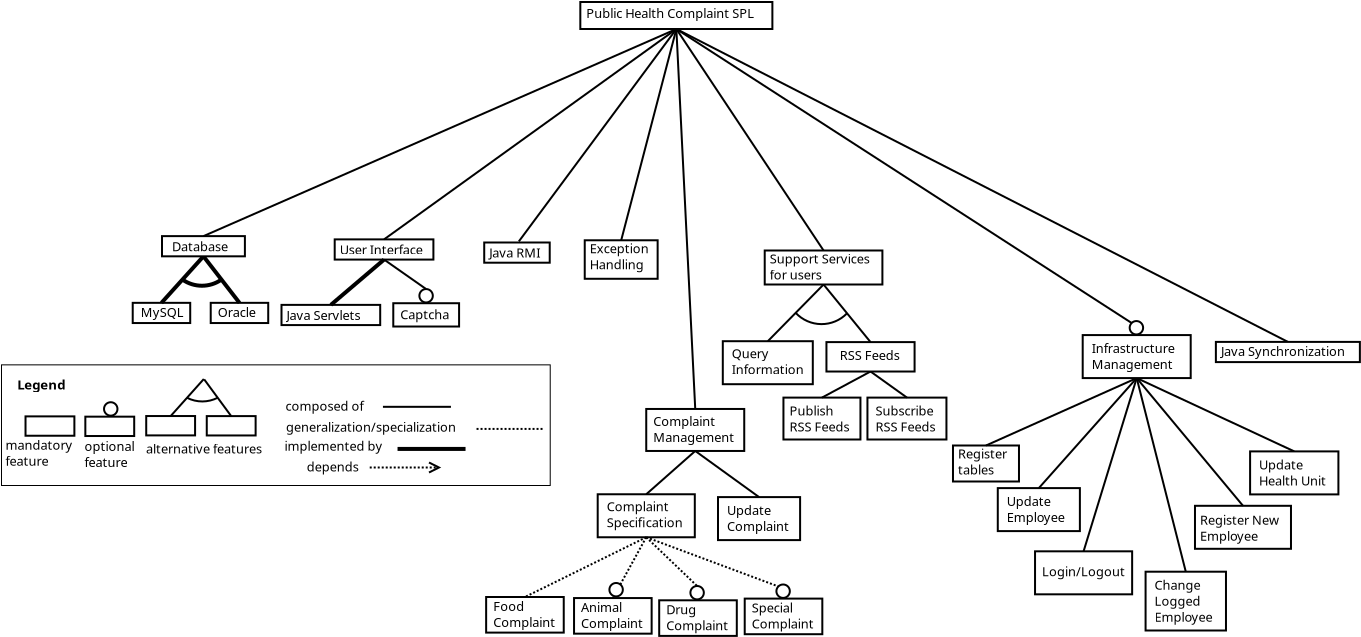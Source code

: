 <?xml version="1.0" encoding="UTF-8"?>
<dia:diagram xmlns:dia="http://www.lysator.liu.se/~alla/dia/">
  <dia:layer name="Background" visible="true" active="true">
    <dia:group>
      <dia:object type="Standard - Box" version="0" id="O0">
        <dia:attribute name="obj_pos">
          <dia:point val="5.436,22.488"/>
        </dia:attribute>
        <dia:attribute name="obj_bb">
          <dia:rectangle val="5.386,22.438;10.341,24.688"/>
        </dia:attribute>
        <dia:attribute name="elem_corner">
          <dia:point val="5.436,22.488"/>
        </dia:attribute>
        <dia:attribute name="elem_width">
          <dia:real val="4.855"/>
        </dia:attribute>
        <dia:attribute name="elem_height">
          <dia:real val="2.15"/>
        </dia:attribute>
        <dia:attribute name="border_width">
          <dia:real val="0.1"/>
        </dia:attribute>
        <dia:attribute name="show_background">
          <dia:boolean val="true"/>
        </dia:attribute>
      </dia:object>
      <dia:object type="Standard - Text" version="1" id="O1">
        <dia:attribute name="obj_pos">
          <dia:point val="5.886,23.338"/>
        </dia:attribute>
        <dia:attribute name="obj_bb">
          <dia:rectangle val="5.886,22.743;9.998,24.291"/>
        </dia:attribute>
        <dia:attribute name="text">
          <dia:composite type="text">
            <dia:attribute name="string">
              <dia:string>#Complaint
Specification#</dia:string>
            </dia:attribute>
            <dia:attribute name="font">
              <dia:font family="sans" style="0" name="Helvetica"/>
            </dia:attribute>
            <dia:attribute name="height">
              <dia:real val="0.8"/>
            </dia:attribute>
            <dia:attribute name="pos">
              <dia:point val="5.886,23.338"/>
            </dia:attribute>
            <dia:attribute name="color">
              <dia:color val="#000000"/>
            </dia:attribute>
            <dia:attribute name="alignment">
              <dia:enum val="0"/>
            </dia:attribute>
          </dia:composite>
        </dia:attribute>
        <dia:attribute name="valign">
          <dia:enum val="3"/>
        </dia:attribute>
      </dia:object>
    </dia:group>
    <dia:group>
      <dia:object type="Standard - Box" version="0" id="O2">
        <dia:attribute name="obj_pos">
          <dia:point val="25.44,22.18"/>
        </dia:attribute>
        <dia:attribute name="obj_bb">
          <dia:rectangle val="25.39,22.13;29.595,24.38"/>
        </dia:attribute>
        <dia:attribute name="elem_corner">
          <dia:point val="25.44,22.18"/>
        </dia:attribute>
        <dia:attribute name="elem_width">
          <dia:real val="4.105"/>
        </dia:attribute>
        <dia:attribute name="elem_height">
          <dia:real val="2.15"/>
        </dia:attribute>
        <dia:attribute name="show_background">
          <dia:boolean val="true"/>
        </dia:attribute>
      </dia:object>
      <dia:object type="Standard - Text" version="1" id="O3">
        <dia:attribute name="obj_pos">
          <dia:point val="25.89,23.08"/>
        </dia:attribute>
        <dia:attribute name="obj_bb">
          <dia:rectangle val="25.89,22.485;29.065,24.032"/>
        </dia:attribute>
        <dia:attribute name="text">
          <dia:composite type="text">
            <dia:attribute name="string">
              <dia:string>#Update
Employee#</dia:string>
            </dia:attribute>
            <dia:attribute name="font">
              <dia:font family="sans" style="0" name="Helvetica"/>
            </dia:attribute>
            <dia:attribute name="height">
              <dia:real val="0.8"/>
            </dia:attribute>
            <dia:attribute name="pos">
              <dia:point val="25.89,23.08"/>
            </dia:attribute>
            <dia:attribute name="color">
              <dia:color val="#000000"/>
            </dia:attribute>
            <dia:attribute name="alignment">
              <dia:enum val="0"/>
            </dia:attribute>
          </dia:composite>
        </dia:attribute>
        <dia:attribute name="valign">
          <dia:enum val="3"/>
        </dia:attribute>
      </dia:object>
    </dia:group>
    <dia:group>
      <dia:object type="Standard - Box" version="0" id="O4">
        <dia:attribute name="obj_pos">
          <dia:point val="35.3,23.065"/>
        </dia:attribute>
        <dia:attribute name="obj_bb">
          <dia:rectangle val="35.25,23.015;40.15,25.265"/>
        </dia:attribute>
        <dia:attribute name="elem_corner">
          <dia:point val="35.3,23.065"/>
        </dia:attribute>
        <dia:attribute name="elem_width">
          <dia:real val="4.8"/>
        </dia:attribute>
        <dia:attribute name="elem_height">
          <dia:real val="2.15"/>
        </dia:attribute>
        <dia:attribute name="show_background">
          <dia:boolean val="true"/>
        </dia:attribute>
      </dia:object>
      <dia:object type="Standard - Text" version="1" id="O5">
        <dia:attribute name="obj_pos">
          <dia:point val="35.545,24.015"/>
        </dia:attribute>
        <dia:attribute name="obj_bb">
          <dia:rectangle val="35.545,23.42;39.782,24.968"/>
        </dia:attribute>
        <dia:attribute name="text">
          <dia:composite type="text">
            <dia:attribute name="string">
              <dia:string>#Register New
Employee#</dia:string>
            </dia:attribute>
            <dia:attribute name="font">
              <dia:font family="sans" style="0" name="Helvetica"/>
            </dia:attribute>
            <dia:attribute name="height">
              <dia:real val="0.8"/>
            </dia:attribute>
            <dia:attribute name="pos">
              <dia:point val="35.545,24.015"/>
            </dia:attribute>
            <dia:attribute name="color">
              <dia:color val="#000000"/>
            </dia:attribute>
            <dia:attribute name="alignment">
              <dia:enum val="0"/>
            </dia:attribute>
          </dia:composite>
        </dia:attribute>
        <dia:attribute name="valign">
          <dia:enum val="3"/>
        </dia:attribute>
      </dia:object>
    </dia:group>
    <dia:object type="Standard - Line" version="0" id="O6">
      <dia:attribute name="obj_pos">
        <dia:point val="10.313,20.323"/>
      </dia:attribute>
      <dia:attribute name="obj_bb">
        <dia:rectangle val="10.243,20.253;13.573,22.7"/>
      </dia:attribute>
      <dia:attribute name="conn_endpoints">
        <dia:point val="10.313,20.323"/>
        <dia:point val="13.503,22.63"/>
      </dia:attribute>
      <dia:attribute name="numcp">
        <dia:int val="1"/>
      </dia:attribute>
      <dia:connections>
        <dia:connection handle="0" to="O24" connection="6"/>
        <dia:connection handle="1" to="O28" connection="1"/>
      </dia:connections>
    </dia:object>
    <dia:object type="Standard - Line" version="0" id="O7">
      <dia:attribute name="obj_pos">
        <dia:point val="10.313,20.323"/>
      </dia:attribute>
      <dia:attribute name="obj_bb">
        <dia:rectangle val="7.793,20.253;10.384,22.559"/>
      </dia:attribute>
      <dia:attribute name="conn_endpoints">
        <dia:point val="10.313,20.323"/>
        <dia:point val="7.863,22.488"/>
      </dia:attribute>
      <dia:attribute name="numcp">
        <dia:int val="1"/>
      </dia:attribute>
      <dia:connections>
        <dia:connection handle="0" to="O24" connection="6"/>
        <dia:connection handle="1" to="O0" connection="1"/>
      </dia:connections>
    </dia:object>
    <dia:object type="Standard - Line" version="0" id="O8">
      <dia:attribute name="obj_pos">
        <dia:point val="16.729,12"/>
      </dia:attribute>
      <dia:attribute name="obj_bb">
        <dia:rectangle val="13.871,11.929;16.799,14.906"/>
      </dia:attribute>
      <dia:attribute name="conn_endpoints">
        <dia:point val="16.729,12"/>
        <dia:point val="13.941,14.835"/>
      </dia:attribute>
      <dia:attribute name="numcp">
        <dia:int val="1"/>
      </dia:attribute>
      <dia:connections>
        <dia:connection handle="0" to="O68" connection="6"/>
        <dia:connection handle="1" to="O30" connection="1"/>
      </dia:connections>
    </dia:object>
    <dia:object type="Standard - Line" version="0" id="O9">
      <dia:attribute name="obj_pos">
        <dia:point val="9.369,-0.775"/>
      </dia:attribute>
      <dia:attribute name="obj_bb">
        <dia:rectangle val="9.3,-0.844;32.202,13.994"/>
      </dia:attribute>
      <dia:attribute name="conn_endpoints">
        <dia:point val="9.369,-0.775"/>
        <dia:point val="32.133,13.925"/>
      </dia:attribute>
      <dia:attribute name="numcp">
        <dia:int val="1"/>
      </dia:attribute>
      <dia:connections>
        <dia:connection handle="0" to="O43" connection="6"/>
        <dia:connection handle="1" to="O74" connection="0"/>
      </dia:connections>
    </dia:object>
    <dia:object type="Standard - Line" version="0" id="O10">
      <dia:attribute name="obj_pos">
        <dia:point val="32.386,16.679"/>
      </dia:attribute>
      <dia:attribute name="obj_bb">
        <dia:rectangle val="27.422,16.609;32.457,22.251"/>
      </dia:attribute>
      <dia:attribute name="conn_endpoints">
        <dia:point val="32.386,16.679"/>
        <dia:point val="27.492,22.18"/>
      </dia:attribute>
      <dia:attribute name="numcp">
        <dia:int val="1"/>
      </dia:attribute>
      <dia:connections>
        <dia:connection handle="0" to="O72" connection="6"/>
        <dia:connection handle="1" to="O2" connection="1"/>
      </dia:connections>
    </dia:object>
    <dia:object type="Standard - Line" version="0" id="O11">
      <dia:attribute name="obj_pos">
        <dia:point val="32.386,16.679"/>
      </dia:attribute>
      <dia:attribute name="obj_bb">
        <dia:rectangle val="32.316,16.609;37.77,23.135"/>
      </dia:attribute>
      <dia:attribute name="conn_endpoints">
        <dia:point val="32.386,16.679"/>
        <dia:point val="37.7,23.065"/>
      </dia:attribute>
      <dia:attribute name="numcp">
        <dia:int val="1"/>
      </dia:attribute>
      <dia:connections>
        <dia:connection handle="0" to="O72" connection="6"/>
        <dia:connection handle="1" to="O4" connection="1"/>
      </dia:connections>
    </dia:object>
    <dia:object type="Standard - Line" version="0" id="O12">
      <dia:attribute name="obj_pos">
        <dia:point val="32.386,16.679"/>
      </dia:attribute>
      <dia:attribute name="obj_bb">
        <dia:rectangle val="32.326,16.619;34.901,26.421"/>
      </dia:attribute>
      <dia:attribute name="conn_endpoints">
        <dia:point val="32.386,16.679"/>
        <dia:point val="34.84,26.36"/>
      </dia:attribute>
      <dia:attribute name="numcp">
        <dia:int val="1"/>
      </dia:attribute>
      <dia:connections>
        <dia:connection handle="0" to="O72" connection="6"/>
        <dia:connection handle="1" to="O66" connection="1"/>
      </dia:connections>
    </dia:object>
    <dia:object type="Standard - Line" version="0" id="O13">
      <dia:attribute name="obj_pos">
        <dia:point val="32.386,16.679"/>
      </dia:attribute>
      <dia:attribute name="obj_bb">
        <dia:rectangle val="29.668,16.617;32.449,25.403"/>
      </dia:attribute>
      <dia:attribute name="conn_endpoints">
        <dia:point val="32.386,16.679"/>
        <dia:point val="29.73,25.341"/>
      </dia:attribute>
      <dia:attribute name="numcp">
        <dia:int val="1"/>
      </dia:attribute>
      <dia:connections>
        <dia:connection handle="0" to="O72" connection="6"/>
        <dia:connection handle="1" to="O64" connection="1"/>
      </dia:connections>
    </dia:object>
    <dia:object type="Standard - Line" version="0" id="O14">
      <dia:attribute name="obj_pos">
        <dia:point val="32.386,16.679"/>
      </dia:attribute>
      <dia:attribute name="obj_bb">
        <dia:rectangle val="32.32,16.613;40.33,20.411"/>
      </dia:attribute>
      <dia:attribute name="conn_endpoints">
        <dia:point val="32.386,16.679"/>
        <dia:point val="40.263,20.345"/>
      </dia:attribute>
      <dia:attribute name="numcp">
        <dia:int val="1"/>
      </dia:attribute>
      <dia:connections>
        <dia:connection handle="0" to="O72" connection="6"/>
        <dia:connection handle="1" to="O75" connection="1"/>
      </dia:connections>
    </dia:object>
    <dia:group>
      <dia:object type="Standard - Box" version="0" id="O15">
        <dia:attribute name="obj_pos">
          <dia:point val="23.2,20.05"/>
        </dia:attribute>
        <dia:attribute name="obj_bb">
          <dia:rectangle val="23.15,20;26.55,21.9"/>
        </dia:attribute>
        <dia:attribute name="elem_corner">
          <dia:point val="23.2,20.05"/>
        </dia:attribute>
        <dia:attribute name="elem_width">
          <dia:real val="3.3"/>
        </dia:attribute>
        <dia:attribute name="elem_height">
          <dia:real val="1.8"/>
        </dia:attribute>
        <dia:attribute name="show_background">
          <dia:boolean val="true"/>
        </dia:attribute>
      </dia:object>
      <dia:object type="Standard - Text" version="1" id="O16">
        <dia:attribute name="obj_pos">
          <dia:point val="23.45,20.7"/>
        </dia:attribute>
        <dia:attribute name="obj_bb">
          <dia:rectangle val="23.45,20.105;26.087,21.652"/>
        </dia:attribute>
        <dia:attribute name="text">
          <dia:composite type="text">
            <dia:attribute name="string">
              <dia:string>#Register
tables#</dia:string>
            </dia:attribute>
            <dia:attribute name="font">
              <dia:font family="sans" style="0" name="Helvetica"/>
            </dia:attribute>
            <dia:attribute name="height">
              <dia:real val="0.8"/>
            </dia:attribute>
            <dia:attribute name="pos">
              <dia:point val="23.45,20.7"/>
            </dia:attribute>
            <dia:attribute name="color">
              <dia:color val="#000000"/>
            </dia:attribute>
            <dia:attribute name="alignment">
              <dia:enum val="0"/>
            </dia:attribute>
          </dia:composite>
        </dia:attribute>
        <dia:attribute name="valign">
          <dia:enum val="3"/>
        </dia:attribute>
      </dia:object>
    </dia:group>
    <dia:object type="Standard - Line" version="0" id="O17">
      <dia:attribute name="obj_pos">
        <dia:point val="32.386,16.679"/>
      </dia:attribute>
      <dia:attribute name="obj_bb">
        <dia:rectangle val="24.784,16.613;32.453,20.116"/>
      </dia:attribute>
      <dia:attribute name="conn_endpoints">
        <dia:point val="32.386,16.679"/>
        <dia:point val="24.85,20.05"/>
      </dia:attribute>
      <dia:attribute name="numcp">
        <dia:int val="1"/>
      </dia:attribute>
      <dia:connections>
        <dia:connection handle="0" to="O72" connection="6"/>
        <dia:connection handle="1" to="O15" connection="1"/>
      </dia:connections>
    </dia:object>
    <dia:group>
      <dia:object type="Standard - Box" version="0" id="O18">
        <dia:attribute name="obj_pos">
          <dia:point val="-0.142,27.625"/>
        </dia:attribute>
        <dia:attribute name="obj_bb">
          <dia:rectangle val="-0.192,27.575;3.788,29.455"/>
        </dia:attribute>
        <dia:attribute name="elem_corner">
          <dia:point val="-0.142,27.625"/>
        </dia:attribute>
        <dia:attribute name="elem_width">
          <dia:real val="3.88"/>
        </dia:attribute>
        <dia:attribute name="elem_height">
          <dia:real val="1.78"/>
        </dia:attribute>
        <dia:attribute name="border_width">
          <dia:real val="0.1"/>
        </dia:attribute>
        <dia:attribute name="show_background">
          <dia:boolean val="true"/>
        </dia:attribute>
      </dia:object>
      <dia:object type="Standard - Text" version="1" id="O19">
        <dia:attribute name="obj_pos">
          <dia:point val="0.208,28.325"/>
        </dia:attribute>
        <dia:attribute name="obj_bb">
          <dia:rectangle val="0.208,27.73;3.481,29.278"/>
        </dia:attribute>
        <dia:attribute name="text">
          <dia:composite type="text">
            <dia:attribute name="string">
              <dia:string>#Food
Complaint#</dia:string>
            </dia:attribute>
            <dia:attribute name="font">
              <dia:font family="sans" style="0" name="Helvetica"/>
            </dia:attribute>
            <dia:attribute name="height">
              <dia:real val="0.8"/>
            </dia:attribute>
            <dia:attribute name="pos">
              <dia:point val="0.208,28.325"/>
            </dia:attribute>
            <dia:attribute name="color">
              <dia:color val="#000000"/>
            </dia:attribute>
            <dia:attribute name="alignment">
              <dia:enum val="0"/>
            </dia:attribute>
          </dia:composite>
        </dia:attribute>
        <dia:attribute name="valign">
          <dia:enum val="3"/>
        </dia:attribute>
      </dia:object>
    </dia:group>
    <dia:object type="Standard - Line" version="0" id="O20">
      <dia:attribute name="obj_pos">
        <dia:point val="7.863,24.638"/>
      </dia:attribute>
      <dia:attribute name="obj_bb">
        <dia:rectangle val="6.125,24.57;7.931,27.746"/>
      </dia:attribute>
      <dia:attribute name="conn_endpoints">
        <dia:point val="7.863,24.638"/>
        <dia:point val="6.193,27.678"/>
      </dia:attribute>
      <dia:attribute name="numcp">
        <dia:int val="1"/>
      </dia:attribute>
      <dia:attribute name="line_width">
        <dia:real val="0.1"/>
      </dia:attribute>
      <dia:attribute name="line_style">
        <dia:enum val="4"/>
      </dia:attribute>
      <dia:connections>
        <dia:connection handle="0" to="O0" connection="6"/>
        <dia:connection handle="1" to="O34" connection="1"/>
      </dia:connections>
    </dia:object>
    <dia:object type="Standard - Line" version="0" id="O21">
      <dia:attribute name="obj_pos">
        <dia:point val="7.863,24.638"/>
      </dia:attribute>
      <dia:attribute name="obj_bb">
        <dia:rectangle val="1.731,24.571;7.93,27.692"/>
      </dia:attribute>
      <dia:attribute name="conn_endpoints">
        <dia:point val="7.863,24.638"/>
        <dia:point val="1.798,27.625"/>
      </dia:attribute>
      <dia:attribute name="numcp">
        <dia:int val="1"/>
      </dia:attribute>
      <dia:attribute name="line_width">
        <dia:real val="0.1"/>
      </dia:attribute>
      <dia:attribute name="line_style">
        <dia:enum val="4"/>
      </dia:attribute>
      <dia:connections>
        <dia:connection handle="0" to="O0" connection="6"/>
        <dia:connection handle="1" to="O18" connection="1"/>
      </dia:connections>
    </dia:object>
    <dia:object type="Standard - Line" version="0" id="O22">
      <dia:attribute name="obj_pos">
        <dia:point val="7.863,24.638"/>
      </dia:attribute>
      <dia:attribute name="obj_bb">
        <dia:rectangle val="7.793,24.567;10.477,27.144"/>
      </dia:attribute>
      <dia:attribute name="conn_endpoints">
        <dia:point val="7.863,24.638"/>
        <dia:point val="10.406,27.074"/>
      </dia:attribute>
      <dia:attribute name="numcp">
        <dia:int val="1"/>
      </dia:attribute>
      <dia:attribute name="line_width">
        <dia:real val="0.1"/>
      </dia:attribute>
      <dia:attribute name="line_style">
        <dia:enum val="4"/>
      </dia:attribute>
      <dia:connections>
        <dia:connection handle="0" to="O0" connection="6"/>
        <dia:connection handle="1" to="O39" connection="1"/>
      </dia:connections>
    </dia:object>
    <dia:object type="Standard - Line" version="0" id="O23">
      <dia:attribute name="obj_pos">
        <dia:point val="7.863,24.638"/>
      </dia:attribute>
      <dia:attribute name="obj_bb">
        <dia:rectangle val="7.799,24.574;14.533,27.161"/>
      </dia:attribute>
      <dia:attribute name="conn_endpoints">
        <dia:point val="7.863,24.638"/>
        <dia:point val="14.469,27.097"/>
      </dia:attribute>
      <dia:attribute name="numcp">
        <dia:int val="1"/>
      </dia:attribute>
      <dia:attribute name="line_width">
        <dia:real val="0.1"/>
      </dia:attribute>
      <dia:attribute name="line_style">
        <dia:enum val="4"/>
      </dia:attribute>
      <dia:connections>
        <dia:connection handle="0" to="O0" connection="6"/>
        <dia:connection handle="1" to="O42" connection="0"/>
      </dia:connections>
    </dia:object>
    <dia:group>
      <dia:object type="Standard - Box" version="0" id="O24">
        <dia:attribute name="obj_pos">
          <dia:point val="7.863,18.223"/>
        </dia:attribute>
        <dia:attribute name="obj_bb">
          <dia:rectangle val="7.813,18.173;12.813,20.373"/>
        </dia:attribute>
        <dia:attribute name="elem_corner">
          <dia:point val="7.863,18.223"/>
        </dia:attribute>
        <dia:attribute name="elem_width">
          <dia:real val="4.9"/>
        </dia:attribute>
        <dia:attribute name="elem_height">
          <dia:real val="2.1"/>
        </dia:attribute>
        <dia:attribute name="border_width">
          <dia:real val="0.1"/>
        </dia:attribute>
        <dia:attribute name="show_background">
          <dia:boolean val="true"/>
        </dia:attribute>
      </dia:object>
      <dia:object type="Standard - Text" version="1" id="O25">
        <dia:attribute name="obj_pos">
          <dia:point val="8.213,19.073"/>
        </dia:attribute>
        <dia:attribute name="obj_bb">
          <dia:rectangle val="8.213,18.478;12.431,20.026"/>
        </dia:attribute>
        <dia:attribute name="text">
          <dia:composite type="text">
            <dia:attribute name="string">
              <dia:string>#Complaint
Management#</dia:string>
            </dia:attribute>
            <dia:attribute name="font">
              <dia:font family="sans" style="0" name="Helvetica"/>
            </dia:attribute>
            <dia:attribute name="height">
              <dia:real val="0.8"/>
            </dia:attribute>
            <dia:attribute name="pos">
              <dia:point val="8.213,19.073"/>
            </dia:attribute>
            <dia:attribute name="color">
              <dia:color val="#000000"/>
            </dia:attribute>
            <dia:attribute name="alignment">
              <dia:enum val="0"/>
            </dia:attribute>
          </dia:composite>
        </dia:attribute>
        <dia:attribute name="valign">
          <dia:enum val="3"/>
        </dia:attribute>
      </dia:object>
    </dia:group>
    <dia:object type="Standard - Line" version="0" id="O26">
      <dia:attribute name="obj_pos">
        <dia:point val="9.369,-0.775"/>
      </dia:attribute>
      <dia:attribute name="obj_bb">
        <dia:rectangle val="9.317,-0.827;10.366,18.276"/>
      </dia:attribute>
      <dia:attribute name="conn_endpoints">
        <dia:point val="9.369,-0.775"/>
        <dia:point val="10.313,18.223"/>
      </dia:attribute>
      <dia:attribute name="numcp">
        <dia:int val="1"/>
      </dia:attribute>
      <dia:attribute name="line_width">
        <dia:real val="0.1"/>
      </dia:attribute>
      <dia:connections>
        <dia:connection handle="0" to="O43" connection="6"/>
        <dia:connection handle="1" to="O24" connection="1"/>
      </dia:connections>
    </dia:object>
    <dia:object type="Standard - Line" version="0" id="O27">
      <dia:attribute name="obj_pos">
        <dia:point val="16.729,12"/>
      </dia:attribute>
      <dia:attribute name="obj_bb">
        <dia:rectangle val="16.659,11.93;19.147,14.95"/>
      </dia:attribute>
      <dia:attribute name="conn_endpoints">
        <dia:point val="16.729,12"/>
        <dia:point val="19.077,14.88"/>
      </dia:attribute>
      <dia:attribute name="numcp">
        <dia:int val="1"/>
      </dia:attribute>
      <dia:attribute name="line_width">
        <dia:real val="0.1"/>
      </dia:attribute>
      <dia:connections>
        <dia:connection handle="0" to="O68" connection="6"/>
        <dia:connection handle="1" to="O83" connection="1"/>
      </dia:connections>
    </dia:object>
    <dia:group>
      <dia:object type="Standard - Box" version="0" id="O28">
        <dia:attribute name="obj_pos">
          <dia:point val="11.451,22.63"/>
        </dia:attribute>
        <dia:attribute name="obj_bb">
          <dia:rectangle val="11.401,22.58;15.606,24.83"/>
        </dia:attribute>
        <dia:attribute name="elem_corner">
          <dia:point val="11.451,22.63"/>
        </dia:attribute>
        <dia:attribute name="elem_width">
          <dia:real val="4.105"/>
        </dia:attribute>
        <dia:attribute name="elem_height">
          <dia:real val="2.15"/>
        </dia:attribute>
        <dia:attribute name="border_width">
          <dia:real val="0.1"/>
        </dia:attribute>
        <dia:attribute name="show_background">
          <dia:boolean val="true"/>
        </dia:attribute>
      </dia:object>
      <dia:object type="Standard - Text" version="1" id="O29">
        <dia:attribute name="obj_pos">
          <dia:point val="11.901,23.53"/>
        </dia:attribute>
        <dia:attribute name="obj_bb">
          <dia:rectangle val="11.901,22.935;15.173,24.483"/>
        </dia:attribute>
        <dia:attribute name="text">
          <dia:composite type="text">
            <dia:attribute name="string">
              <dia:string>#Update
Complaint#</dia:string>
            </dia:attribute>
            <dia:attribute name="font">
              <dia:font family="sans" style="0" name="Helvetica"/>
            </dia:attribute>
            <dia:attribute name="height">
              <dia:real val="0.8"/>
            </dia:attribute>
            <dia:attribute name="pos">
              <dia:point val="11.901,23.53"/>
            </dia:attribute>
            <dia:attribute name="color">
              <dia:color val="#000000"/>
            </dia:attribute>
            <dia:attribute name="alignment">
              <dia:enum val="0"/>
            </dia:attribute>
          </dia:composite>
        </dia:attribute>
        <dia:attribute name="valign">
          <dia:enum val="3"/>
        </dia:attribute>
      </dia:object>
    </dia:group>
    <dia:group>
      <dia:object type="Standard - Box" version="0" id="O30">
        <dia:attribute name="obj_pos">
          <dia:point val="11.691,14.835"/>
        </dia:attribute>
        <dia:attribute name="obj_bb">
          <dia:rectangle val="11.641,14.785;16.241,17.035"/>
        </dia:attribute>
        <dia:attribute name="elem_corner">
          <dia:point val="11.691,14.835"/>
        </dia:attribute>
        <dia:attribute name="elem_width">
          <dia:real val="4.5"/>
        </dia:attribute>
        <dia:attribute name="elem_height">
          <dia:real val="2.15"/>
        </dia:attribute>
        <dia:attribute name="border_width">
          <dia:real val="0.1"/>
        </dia:attribute>
        <dia:attribute name="show_background">
          <dia:boolean val="true"/>
        </dia:attribute>
      </dia:object>
      <dia:object type="Standard - Text" version="1" id="O31">
        <dia:attribute name="obj_pos">
          <dia:point val="12.141,15.685"/>
        </dia:attribute>
        <dia:attribute name="obj_bb">
          <dia:rectangle val="12.141,15.09;15.846,16.638"/>
        </dia:attribute>
        <dia:attribute name="text">
          <dia:composite type="text">
            <dia:attribute name="string">
              <dia:string>#Query
Information#</dia:string>
            </dia:attribute>
            <dia:attribute name="font">
              <dia:font family="sans" style="0" name="Helvetica"/>
            </dia:attribute>
            <dia:attribute name="height">
              <dia:real val="0.8"/>
            </dia:attribute>
            <dia:attribute name="pos">
              <dia:point val="12.141,15.685"/>
            </dia:attribute>
            <dia:attribute name="color">
              <dia:color val="#000000"/>
            </dia:attribute>
            <dia:attribute name="alignment">
              <dia:enum val="0"/>
            </dia:attribute>
          </dia:composite>
        </dia:attribute>
        <dia:attribute name="valign">
          <dia:enum val="3"/>
        </dia:attribute>
      </dia:object>
    </dia:group>
    <dia:group>
      <dia:object type="Standard - Box" version="0" id="O32">
        <dia:attribute name="obj_pos">
          <dia:point val="4.788,9.789"/>
        </dia:attribute>
        <dia:attribute name="obj_bb">
          <dia:rectangle val="4.738,9.739;8.483,11.764"/>
        </dia:attribute>
        <dia:attribute name="elem_corner">
          <dia:point val="4.788,9.789"/>
        </dia:attribute>
        <dia:attribute name="elem_width">
          <dia:real val="3.645"/>
        </dia:attribute>
        <dia:attribute name="elem_height">
          <dia:real val="1.925"/>
        </dia:attribute>
        <dia:attribute name="show_background">
          <dia:boolean val="true"/>
        </dia:attribute>
      </dia:object>
      <dia:object type="Standard - Text" version="1" id="O33">
        <dia:attribute name="obj_pos">
          <dia:point val="5.038,10.439"/>
        </dia:attribute>
        <dia:attribute name="obj_bb">
          <dia:rectangle val="5.038,9.844;8.193,11.392"/>
        </dia:attribute>
        <dia:attribute name="text">
          <dia:composite type="text">
            <dia:attribute name="string">
              <dia:string>#Exception
Handling#</dia:string>
            </dia:attribute>
            <dia:attribute name="font">
              <dia:font family="sans" style="0" name="Helvetica"/>
            </dia:attribute>
            <dia:attribute name="height">
              <dia:real val="0.8"/>
            </dia:attribute>
            <dia:attribute name="pos">
              <dia:point val="5.038,10.439"/>
            </dia:attribute>
            <dia:attribute name="color">
              <dia:color val="#000000"/>
            </dia:attribute>
            <dia:attribute name="alignment">
              <dia:enum val="0"/>
            </dia:attribute>
          </dia:composite>
        </dia:attribute>
        <dia:attribute name="valign">
          <dia:enum val="3"/>
        </dia:attribute>
      </dia:object>
    </dia:group>
    <dia:group>
      <dia:group>
        <dia:object type="Standard - Box" version="0" id="O34">
          <dia:attribute name="obj_pos">
            <dia:point val="4.253,27.678"/>
          </dia:attribute>
          <dia:attribute name="obj_bb">
            <dia:rectangle val="4.203,27.628;8.183,29.509"/>
          </dia:attribute>
          <dia:attribute name="elem_corner">
            <dia:point val="4.253,27.678"/>
          </dia:attribute>
          <dia:attribute name="elem_width">
            <dia:real val="3.88"/>
          </dia:attribute>
          <dia:attribute name="elem_height">
            <dia:real val="1.78"/>
          </dia:attribute>
          <dia:attribute name="border_width">
            <dia:real val="0.1"/>
          </dia:attribute>
          <dia:attribute name="show_background">
            <dia:boolean val="true"/>
          </dia:attribute>
        </dia:object>
        <dia:object type="Standard - Text" version="1" id="O35">
          <dia:attribute name="obj_pos">
            <dia:point val="4.603,28.378"/>
          </dia:attribute>
          <dia:attribute name="obj_bb">
            <dia:rectangle val="4.603,27.784;7.875,29.331"/>
          </dia:attribute>
          <dia:attribute name="text">
            <dia:composite type="text">
              <dia:attribute name="string">
                <dia:string>#Animal
Complaint#</dia:string>
              </dia:attribute>
              <dia:attribute name="font">
                <dia:font family="sans" style="0" name="Helvetica"/>
              </dia:attribute>
              <dia:attribute name="height">
                <dia:real val="0.8"/>
              </dia:attribute>
              <dia:attribute name="pos">
                <dia:point val="4.603,28.378"/>
              </dia:attribute>
              <dia:attribute name="color">
                <dia:color val="#000000"/>
              </dia:attribute>
              <dia:attribute name="alignment">
                <dia:enum val="0"/>
              </dia:attribute>
            </dia:composite>
          </dia:attribute>
          <dia:attribute name="valign">
            <dia:enum val="3"/>
          </dia:attribute>
        </dia:object>
      </dia:group>
      <dia:object type="Standard - Ellipse" version="0" id="O36">
        <dia:attribute name="obj_pos">
          <dia:point val="6.021,26.924"/>
        </dia:attribute>
        <dia:attribute name="obj_bb">
          <dia:rectangle val="5.971,26.874;6.742,27.645"/>
        </dia:attribute>
        <dia:attribute name="elem_corner">
          <dia:point val="6.021,26.924"/>
        </dia:attribute>
        <dia:attribute name="elem_width">
          <dia:real val="0.672"/>
        </dia:attribute>
        <dia:attribute name="elem_height">
          <dia:real val="0.672"/>
        </dia:attribute>
        <dia:attribute name="border_width">
          <dia:real val="0.1"/>
        </dia:attribute>
        <dia:attribute name="aspect">
          <dia:enum val="2"/>
        </dia:attribute>
      </dia:object>
    </dia:group>
    <dia:group>
      <dia:group>
        <dia:object type="Standard - Box" version="0" id="O37">
          <dia:attribute name="obj_pos">
            <dia:point val="8.511,27.79"/>
          </dia:attribute>
          <dia:attribute name="obj_bb">
            <dia:rectangle val="8.461,27.74;12.441,29.62"/>
          </dia:attribute>
          <dia:attribute name="elem_corner">
            <dia:point val="8.511,27.79"/>
          </dia:attribute>
          <dia:attribute name="elem_width">
            <dia:real val="3.88"/>
          </dia:attribute>
          <dia:attribute name="elem_height">
            <dia:real val="1.78"/>
          </dia:attribute>
          <dia:attribute name="border_width">
            <dia:real val="0.1"/>
          </dia:attribute>
          <dia:attribute name="show_background">
            <dia:boolean val="true"/>
          </dia:attribute>
        </dia:object>
        <dia:object type="Standard - Text" version="1" id="O38">
          <dia:attribute name="obj_pos">
            <dia:point val="8.861,28.49"/>
          </dia:attribute>
          <dia:attribute name="obj_bb">
            <dia:rectangle val="8.861,27.895;12.133,29.443"/>
          </dia:attribute>
          <dia:attribute name="text">
            <dia:composite type="text">
              <dia:attribute name="string">
                <dia:string>#Drug
Complaint#</dia:string>
              </dia:attribute>
              <dia:attribute name="font">
                <dia:font family="sans" style="0" name="Helvetica"/>
              </dia:attribute>
              <dia:attribute name="height">
                <dia:real val="0.8"/>
              </dia:attribute>
              <dia:attribute name="pos">
                <dia:point val="8.861,28.49"/>
              </dia:attribute>
              <dia:attribute name="color">
                <dia:color val="#000000"/>
              </dia:attribute>
              <dia:attribute name="alignment">
                <dia:enum val="0"/>
              </dia:attribute>
            </dia:composite>
          </dia:attribute>
          <dia:attribute name="valign">
            <dia:enum val="3"/>
          </dia:attribute>
        </dia:object>
      </dia:group>
      <dia:object type="Standard - Ellipse" version="0" id="O39">
        <dia:attribute name="obj_pos">
          <dia:point val="10.071,27.074"/>
        </dia:attribute>
        <dia:attribute name="obj_bb">
          <dia:rectangle val="10.021,27.024;10.792,27.795"/>
        </dia:attribute>
        <dia:attribute name="elem_corner">
          <dia:point val="10.071,27.074"/>
        </dia:attribute>
        <dia:attribute name="elem_width">
          <dia:real val="0.672"/>
        </dia:attribute>
        <dia:attribute name="elem_height">
          <dia:real val="0.672"/>
        </dia:attribute>
        <dia:attribute name="border_width">
          <dia:real val="0.1"/>
        </dia:attribute>
        <dia:attribute name="aspect">
          <dia:enum val="2"/>
        </dia:attribute>
      </dia:object>
    </dia:group>
    <dia:group>
      <dia:object type="Standard - Box" version="0" id="O40">
        <dia:attribute name="obj_pos">
          <dia:point val="12.787,27.705"/>
        </dia:attribute>
        <dia:attribute name="obj_bb">
          <dia:rectangle val="12.737,27.655;16.717,29.535"/>
        </dia:attribute>
        <dia:attribute name="elem_corner">
          <dia:point val="12.787,27.705"/>
        </dia:attribute>
        <dia:attribute name="elem_width">
          <dia:real val="3.88"/>
        </dia:attribute>
        <dia:attribute name="elem_height">
          <dia:real val="1.78"/>
        </dia:attribute>
        <dia:attribute name="border_width">
          <dia:real val="0.1"/>
        </dia:attribute>
        <dia:attribute name="show_background">
          <dia:boolean val="true"/>
        </dia:attribute>
      </dia:object>
      <dia:object type="Standard - Text" version="1" id="O41">
        <dia:attribute name="obj_pos">
          <dia:point val="13.137,28.405"/>
        </dia:attribute>
        <dia:attribute name="obj_bb">
          <dia:rectangle val="13.137,27.81;16.409,29.357"/>
        </dia:attribute>
        <dia:attribute name="text">
          <dia:composite type="text">
            <dia:attribute name="string">
              <dia:string>#Special
Complaint#</dia:string>
            </dia:attribute>
            <dia:attribute name="font">
              <dia:font family="sans" style="0" name="Helvetica"/>
            </dia:attribute>
            <dia:attribute name="height">
              <dia:real val="0.8"/>
            </dia:attribute>
            <dia:attribute name="pos">
              <dia:point val="13.137,28.405"/>
            </dia:attribute>
            <dia:attribute name="color">
              <dia:color val="#000000"/>
            </dia:attribute>
            <dia:attribute name="alignment">
              <dia:enum val="0"/>
            </dia:attribute>
          </dia:composite>
        </dia:attribute>
        <dia:attribute name="valign">
          <dia:enum val="3"/>
        </dia:attribute>
      </dia:object>
    </dia:group>
    <dia:object type="Standard - Ellipse" version="0" id="O42">
      <dia:attribute name="obj_pos">
        <dia:point val="14.371,26.999"/>
      </dia:attribute>
      <dia:attribute name="obj_bb">
        <dia:rectangle val="14.321,26.949;15.092,27.72"/>
      </dia:attribute>
      <dia:attribute name="elem_corner">
        <dia:point val="14.371,26.999"/>
      </dia:attribute>
      <dia:attribute name="elem_width">
        <dia:real val="0.672"/>
      </dia:attribute>
      <dia:attribute name="elem_height">
        <dia:real val="0.672"/>
      </dia:attribute>
      <dia:attribute name="border_width">
        <dia:real val="0.1"/>
      </dia:attribute>
      <dia:attribute name="aspect">
        <dia:enum val="2"/>
      </dia:attribute>
    </dia:object>
    <dia:group>
      <dia:object type="Standard - Box" version="0" id="O43">
        <dia:attribute name="obj_pos">
          <dia:point val="4.567,-2.125"/>
        </dia:attribute>
        <dia:attribute name="obj_bb">
          <dia:rectangle val="4.517,-2.175;14.221,-0.725"/>
        </dia:attribute>
        <dia:attribute name="elem_corner">
          <dia:point val="4.567,-2.125"/>
        </dia:attribute>
        <dia:attribute name="elem_width">
          <dia:real val="9.603"/>
        </dia:attribute>
        <dia:attribute name="elem_height">
          <dia:real val="1.35"/>
        </dia:attribute>
        <dia:attribute name="show_background">
          <dia:boolean val="true"/>
        </dia:attribute>
      </dia:object>
      <dia:object type="Standard - Text" version="1" id="O44">
        <dia:attribute name="obj_pos">
          <dia:point val="4.867,-1.325"/>
        </dia:attribute>
        <dia:attribute name="obj_bb">
          <dia:rectangle val="4.867,-1.92;13.895,-1.172"/>
        </dia:attribute>
        <dia:attribute name="text">
          <dia:composite type="text">
            <dia:attribute name="string">
              <dia:string>#Public Health Complaint SPL#</dia:string>
            </dia:attribute>
            <dia:attribute name="font">
              <dia:font family="sans" style="0" name="Helvetica"/>
            </dia:attribute>
            <dia:attribute name="height">
              <dia:real val="0.8"/>
            </dia:attribute>
            <dia:attribute name="pos">
              <dia:point val="4.867,-1.325"/>
            </dia:attribute>
            <dia:attribute name="color">
              <dia:color val="#000000"/>
            </dia:attribute>
            <dia:attribute name="alignment">
              <dia:enum val="0"/>
            </dia:attribute>
          </dia:composite>
        </dia:attribute>
        <dia:attribute name="valign">
          <dia:enum val="3"/>
        </dia:attribute>
      </dia:object>
    </dia:group>
    <dia:object type="Standard - Line" version="0" id="O45">
      <dia:attribute name="obj_pos">
        <dia:point val="9.369,-0.775"/>
      </dia:attribute>
      <dia:attribute name="obj_bb">
        <dia:rectangle val="-14.343,-0.841;9.435,9.647"/>
      </dia:attribute>
      <dia:attribute name="conn_endpoints">
        <dia:point val="9.369,-0.775"/>
        <dia:point val="-14.277,9.581"/>
      </dia:attribute>
      <dia:attribute name="numcp">
        <dia:int val="1"/>
      </dia:attribute>
      <dia:attribute name="line_width">
        <dia:real val="0.1"/>
      </dia:attribute>
      <dia:connections>
        <dia:connection handle="0" to="O43" connection="6"/>
        <dia:connection handle="1" to="O60" connection="1"/>
      </dia:connections>
    </dia:object>
    <dia:object type="Standard - Line" version="0" id="O46">
      <dia:attribute name="obj_pos">
        <dia:point val="9.369,-0.775"/>
      </dia:attribute>
      <dia:attribute name="obj_bb">
        <dia:rectangle val="9.302,-0.842;40.012,14.937"/>
      </dia:attribute>
      <dia:attribute name="conn_endpoints">
        <dia:point val="9.369,-0.775"/>
        <dia:point val="39.945,14.87"/>
      </dia:attribute>
      <dia:attribute name="numcp">
        <dia:int val="1"/>
      </dia:attribute>
      <dia:attribute name="line_width">
        <dia:real val="0.1"/>
      </dia:attribute>
      <dia:connections>
        <dia:connection handle="0" to="O43" connection="6"/>
        <dia:connection handle="1" to="O88" connection="1"/>
      </dia:connections>
    </dia:object>
    <dia:group>
      <dia:object type="Standard - Box" version="0" id="O47">
        <dia:attribute name="obj_pos">
          <dia:point val="-7.714,9.744"/>
        </dia:attribute>
        <dia:attribute name="obj_bb">
          <dia:rectangle val="-7.764,9.694;-2.729,10.804"/>
        </dia:attribute>
        <dia:attribute name="elem_corner">
          <dia:point val="-7.714,9.744"/>
        </dia:attribute>
        <dia:attribute name="elem_width">
          <dia:real val="4.935"/>
        </dia:attribute>
        <dia:attribute name="elem_height">
          <dia:real val="1.01"/>
        </dia:attribute>
        <dia:attribute name="show_background">
          <dia:boolean val="true"/>
        </dia:attribute>
      </dia:object>
      <dia:object type="Standard - Text" version="1" id="O48">
        <dia:attribute name="obj_pos">
          <dia:point val="-7.464,10.499"/>
        </dia:attribute>
        <dia:attribute name="obj_bb">
          <dia:rectangle val="-7.464,9.904;-2.936,10.651"/>
        </dia:attribute>
        <dia:attribute name="text">
          <dia:composite type="text">
            <dia:attribute name="string">
              <dia:string>#User Interface#</dia:string>
            </dia:attribute>
            <dia:attribute name="font">
              <dia:font family="sans" style="0" name="Helvetica"/>
            </dia:attribute>
            <dia:attribute name="height">
              <dia:real val="0.8"/>
            </dia:attribute>
            <dia:attribute name="pos">
              <dia:point val="-7.464,10.499"/>
            </dia:attribute>
            <dia:attribute name="color">
              <dia:color val="#000000"/>
            </dia:attribute>
            <dia:attribute name="alignment">
              <dia:enum val="0"/>
            </dia:attribute>
          </dia:composite>
        </dia:attribute>
        <dia:attribute name="valign">
          <dia:enum val="3"/>
        </dia:attribute>
      </dia:object>
    </dia:group>
    <dia:group>
      <dia:object type="Standard - Box" version="0" id="O49">
        <dia:attribute name="obj_pos">
          <dia:point val="-10.374,13.019"/>
        </dia:attribute>
        <dia:attribute name="obj_bb">
          <dia:rectangle val="-10.424,12.969;-5.389,14.079"/>
        </dia:attribute>
        <dia:attribute name="elem_corner">
          <dia:point val="-10.374,13.019"/>
        </dia:attribute>
        <dia:attribute name="elem_width">
          <dia:real val="4.935"/>
        </dia:attribute>
        <dia:attribute name="elem_height">
          <dia:real val="1.01"/>
        </dia:attribute>
        <dia:attribute name="show_background">
          <dia:boolean val="true"/>
        </dia:attribute>
      </dia:object>
      <dia:object type="Standard - Text" version="1" id="O50">
        <dia:attribute name="obj_pos">
          <dia:point val="-10.124,13.774"/>
        </dia:attribute>
        <dia:attribute name="obj_bb">
          <dia:rectangle val="-10.124,13.179;-5.961,13.926"/>
        </dia:attribute>
        <dia:attribute name="text">
          <dia:composite type="text">
            <dia:attribute name="string">
              <dia:string>#Java Servlets#</dia:string>
            </dia:attribute>
            <dia:attribute name="font">
              <dia:font family="sans" style="0" name="Helvetica"/>
            </dia:attribute>
            <dia:attribute name="height">
              <dia:real val="0.8"/>
            </dia:attribute>
            <dia:attribute name="pos">
              <dia:point val="-10.124,13.774"/>
            </dia:attribute>
            <dia:attribute name="color">
              <dia:color val="#000000"/>
            </dia:attribute>
            <dia:attribute name="alignment">
              <dia:enum val="0"/>
            </dia:attribute>
          </dia:composite>
        </dia:attribute>
        <dia:attribute name="valign">
          <dia:enum val="3"/>
        </dia:attribute>
      </dia:object>
    </dia:group>
    <dia:object type="Standard - Line" version="0" id="O51">
      <dia:attribute name="obj_pos">
        <dia:point val="-5.246,10.754"/>
      </dia:attribute>
      <dia:attribute name="obj_bb">
        <dia:rectangle val="-8.047,10.613;-5.105,13.16"/>
      </dia:attribute>
      <dia:attribute name="conn_endpoints">
        <dia:point val="-5.246,10.754"/>
        <dia:point val="-7.906,13.019"/>
      </dia:attribute>
      <dia:attribute name="numcp">
        <dia:int val="1"/>
      </dia:attribute>
      <dia:attribute name="line_width">
        <dia:real val="0.2"/>
      </dia:attribute>
      <dia:connections>
        <dia:connection handle="0" to="O47" connection="6"/>
        <dia:connection handle="1" to="O49" connection="1"/>
      </dia:connections>
    </dia:object>
    <dia:group>
      <dia:object type="Standard - Box" version="0" id="O52">
        <dia:attribute name="obj_pos">
          <dia:point val="-17.813,12.917"/>
        </dia:attribute>
        <dia:attribute name="obj_bb">
          <dia:rectangle val="-17.863,12.867;-14.888,13.977"/>
        </dia:attribute>
        <dia:attribute name="elem_corner">
          <dia:point val="-17.813,12.917"/>
        </dia:attribute>
        <dia:attribute name="elem_width">
          <dia:real val="2.875"/>
        </dia:attribute>
        <dia:attribute name="elem_height">
          <dia:real val="1.01"/>
        </dia:attribute>
        <dia:attribute name="show_background">
          <dia:boolean val="true"/>
        </dia:attribute>
      </dia:object>
      <dia:object type="Standard - Text" version="1" id="O53">
        <dia:attribute name="obj_pos">
          <dia:point val="-17.413,13.622"/>
        </dia:attribute>
        <dia:attribute name="obj_bb">
          <dia:rectangle val="-17.413,13.027;-15.211,13.775"/>
        </dia:attribute>
        <dia:attribute name="text">
          <dia:composite type="text">
            <dia:attribute name="string">
              <dia:string>#MySQL#</dia:string>
            </dia:attribute>
            <dia:attribute name="font">
              <dia:font family="sans" style="0" name="Helvetica"/>
            </dia:attribute>
            <dia:attribute name="height">
              <dia:real val="0.8"/>
            </dia:attribute>
            <dia:attribute name="pos">
              <dia:point val="-17.413,13.622"/>
            </dia:attribute>
            <dia:attribute name="color">
              <dia:color val="#000000"/>
            </dia:attribute>
            <dia:attribute name="alignment">
              <dia:enum val="0"/>
            </dia:attribute>
          </dia:composite>
        </dia:attribute>
        <dia:attribute name="valign">
          <dia:enum val="3"/>
        </dia:attribute>
      </dia:object>
    </dia:group>
    <dia:group>
      <dia:object type="Standard - Box" version="0" id="O54">
        <dia:attribute name="obj_pos">
          <dia:point val="-13.913,12.917"/>
        </dia:attribute>
        <dia:attribute name="obj_bb">
          <dia:rectangle val="-13.963,12.867;-10.988,13.977"/>
        </dia:attribute>
        <dia:attribute name="elem_corner">
          <dia:point val="-13.913,12.917"/>
        </dia:attribute>
        <dia:attribute name="elem_width">
          <dia:real val="2.875"/>
        </dia:attribute>
        <dia:attribute name="elem_height">
          <dia:real val="1.01"/>
        </dia:attribute>
        <dia:attribute name="show_background">
          <dia:boolean val="true"/>
        </dia:attribute>
      </dia:object>
      <dia:object type="Standard - Text" version="1" id="O55">
        <dia:attribute name="obj_pos">
          <dia:point val="-13.563,13.622"/>
        </dia:attribute>
        <dia:attribute name="obj_bb">
          <dia:rectangle val="-13.563,13.027;-11.478,13.775"/>
        </dia:attribute>
        <dia:attribute name="text">
          <dia:composite type="text">
            <dia:attribute name="string">
              <dia:string>#Oracle#</dia:string>
            </dia:attribute>
            <dia:attribute name="font">
              <dia:font family="sans" style="0" name="Helvetica"/>
            </dia:attribute>
            <dia:attribute name="height">
              <dia:real val="0.8"/>
            </dia:attribute>
            <dia:attribute name="pos">
              <dia:point val="-13.563,13.622"/>
            </dia:attribute>
            <dia:attribute name="color">
              <dia:color val="#000000"/>
            </dia:attribute>
            <dia:attribute name="alignment">
              <dia:enum val="0"/>
            </dia:attribute>
          </dia:composite>
        </dia:attribute>
        <dia:attribute name="valign">
          <dia:enum val="3"/>
        </dia:attribute>
      </dia:object>
    </dia:group>
    <dia:object type="Standard - Line" version="0" id="O56">
      <dia:attribute name="obj_pos">
        <dia:point val="-14.277,10.591"/>
      </dia:attribute>
      <dia:attribute name="obj_bb">
        <dia:rectangle val="-16.517,10.45;-14.136,13.059"/>
      </dia:attribute>
      <dia:attribute name="conn_endpoints">
        <dia:point val="-14.277,10.591"/>
        <dia:point val="-16.376,12.917"/>
      </dia:attribute>
      <dia:attribute name="numcp">
        <dia:int val="1"/>
      </dia:attribute>
      <dia:attribute name="line_width">
        <dia:real val="0.2"/>
      </dia:attribute>
      <dia:connections>
        <dia:connection handle="0" to="O60" connection="6"/>
        <dia:connection handle="1" to="O52" connection="1"/>
      </dia:connections>
    </dia:object>
    <dia:object type="Standard - Line" version="0" id="O57">
      <dia:attribute name="obj_pos">
        <dia:point val="-14.277,10.591"/>
      </dia:attribute>
      <dia:attribute name="obj_bb">
        <dia:rectangle val="-14.417,10.451;-12.335,13.058"/>
      </dia:attribute>
      <dia:attribute name="conn_endpoints">
        <dia:point val="-14.277,10.591"/>
        <dia:point val="-12.476,12.917"/>
      </dia:attribute>
      <dia:attribute name="numcp">
        <dia:int val="1"/>
      </dia:attribute>
      <dia:attribute name="line_width">
        <dia:real val="0.2"/>
      </dia:attribute>
      <dia:connections>
        <dia:connection handle="0" to="O60" connection="6"/>
        <dia:connection handle="1" to="O54" connection="1"/>
      </dia:connections>
    </dia:object>
    <dia:object type="Standard - Arc" version="0" id="O58">
      <dia:attribute name="obj_pos">
        <dia:point val="-15.326,11.754"/>
      </dia:attribute>
      <dia:attribute name="obj_bb">
        <dia:rectangle val="-15.426,11.654;-13.276,12.162"/>
      </dia:attribute>
      <dia:attribute name="conn_endpoints">
        <dia:point val="-15.326,11.754"/>
        <dia:point val="-13.376,11.754"/>
      </dia:attribute>
      <dia:attribute name="curve_distance">
        <dia:real val="0.308"/>
      </dia:attribute>
      <dia:attribute name="line_width">
        <dia:real val="0.2"/>
      </dia:attribute>
      <dia:connections>
        <dia:connection handle="0" to="O56" connection="0"/>
        <dia:connection handle="1" to="O57" connection="0"/>
      </dia:connections>
    </dia:object>
    <dia:object type="Standard - Line" version="0" id="O59">
      <dia:attribute name="obj_pos">
        <dia:point val="9.369,-0.775"/>
      </dia:attribute>
      <dia:attribute name="obj_bb">
        <dia:rectangle val="-5.316,-0.845;9.439,9.813"/>
      </dia:attribute>
      <dia:attribute name="conn_endpoints">
        <dia:point val="9.369,-0.775"/>
        <dia:point val="-5.246,9.744"/>
      </dia:attribute>
      <dia:attribute name="numcp">
        <dia:int val="1"/>
      </dia:attribute>
      <dia:attribute name="line_width">
        <dia:real val="0.1"/>
      </dia:attribute>
      <dia:connections>
        <dia:connection handle="0" to="O43" connection="6"/>
        <dia:connection handle="1" to="O47" connection="1"/>
      </dia:connections>
    </dia:object>
    <dia:group>
      <dia:object type="Standard - Box" version="0" id="O60">
        <dia:attribute name="obj_pos">
          <dia:point val="-16.349,9.581"/>
        </dia:attribute>
        <dia:attribute name="obj_bb">
          <dia:rectangle val="-16.399,9.531;-12.155,10.641"/>
        </dia:attribute>
        <dia:attribute name="elem_corner">
          <dia:point val="-16.349,9.581"/>
        </dia:attribute>
        <dia:attribute name="elem_width">
          <dia:real val="4.145"/>
        </dia:attribute>
        <dia:attribute name="elem_height">
          <dia:real val="1.01"/>
        </dia:attribute>
        <dia:attribute name="show_background">
          <dia:boolean val="true"/>
        </dia:attribute>
      </dia:object>
      <dia:object type="Standard - Text" version="1" id="O61">
        <dia:attribute name="obj_pos">
          <dia:point val="-15.852,10.337"/>
        </dia:attribute>
        <dia:attribute name="obj_bb">
          <dia:rectangle val="-15.852,9.742;-12.797,10.49"/>
        </dia:attribute>
        <dia:attribute name="text">
          <dia:composite type="text">
            <dia:attribute name="string">
              <dia:string>#Database#</dia:string>
            </dia:attribute>
            <dia:attribute name="font">
              <dia:font family="sans" style="0" name="Helvetica"/>
            </dia:attribute>
            <dia:attribute name="height">
              <dia:real val="0.8"/>
            </dia:attribute>
            <dia:attribute name="pos">
              <dia:point val="-15.852,10.337"/>
            </dia:attribute>
            <dia:attribute name="color">
              <dia:color val="#000000"/>
            </dia:attribute>
            <dia:attribute name="alignment">
              <dia:enum val="0"/>
            </dia:attribute>
          </dia:composite>
        </dia:attribute>
        <dia:attribute name="valign">
          <dia:enum val="3"/>
        </dia:attribute>
      </dia:object>
    </dia:group>
    <dia:object type="Standard - Arc" version="0" id="O62">
      <dia:attribute name="obj_pos">
        <dia:point val="15.335,13.418"/>
      </dia:attribute>
      <dia:attribute name="obj_bb">
        <dia:rectangle val="15.285,13.367;17.953,14.031"/>
      </dia:attribute>
      <dia:attribute name="conn_endpoints">
        <dia:point val="15.335,13.418"/>
        <dia:point val="17.903,13.44"/>
      </dia:attribute>
      <dia:attribute name="curve_distance">
        <dia:real val="0.552"/>
      </dia:attribute>
      <dia:attribute name="line_width">
        <dia:real val="0.1"/>
      </dia:attribute>
      <dia:connections>
        <dia:connection handle="0" to="O8" connection="0"/>
        <dia:connection handle="1" to="O27" connection="0"/>
      </dia:connections>
    </dia:object>
    <dia:object type="Standard - Line" version="0" id="O63">
      <dia:attribute name="obj_pos">
        <dia:point val="16.729,10.3"/>
      </dia:attribute>
      <dia:attribute name="obj_bb">
        <dia:rectangle val="9.3,-0.844;16.798,10.369"/>
      </dia:attribute>
      <dia:attribute name="conn_endpoints">
        <dia:point val="16.729,10.3"/>
        <dia:point val="9.369,-0.775"/>
      </dia:attribute>
      <dia:attribute name="numcp">
        <dia:int val="1"/>
      </dia:attribute>
      <dia:attribute name="line_width">
        <dia:real val="0.1"/>
      </dia:attribute>
      <dia:connections>
        <dia:connection handle="0" to="O68" connection="1"/>
        <dia:connection handle="1" to="O43" connection="6"/>
      </dia:connections>
    </dia:object>
    <dia:group>
      <dia:object type="Standard - Box" version="0" id="O64">
        <dia:attribute name="obj_pos">
          <dia:point val="27.303,25.341"/>
        </dia:attribute>
        <dia:attribute name="obj_bb">
          <dia:rectangle val="27.253,25.291;32.208,27.541"/>
        </dia:attribute>
        <dia:attribute name="elem_corner">
          <dia:point val="27.303,25.341"/>
        </dia:attribute>
        <dia:attribute name="elem_width">
          <dia:real val="4.855"/>
        </dia:attribute>
        <dia:attribute name="elem_height">
          <dia:real val="2.15"/>
        </dia:attribute>
        <dia:attribute name="show_background">
          <dia:boolean val="true"/>
        </dia:attribute>
      </dia:object>
      <dia:object type="Standard - Text" version="1" id="O65">
        <dia:attribute name="obj_pos">
          <dia:point val="27.653,26.591"/>
        </dia:attribute>
        <dia:attribute name="obj_bb">
          <dia:rectangle val="27.653,25.996;31.793,26.743"/>
        </dia:attribute>
        <dia:attribute name="text">
          <dia:composite type="text">
            <dia:attribute name="string">
              <dia:string>#Login/Logout#</dia:string>
            </dia:attribute>
            <dia:attribute name="font">
              <dia:font family="sans" style="0" name="Helvetica"/>
            </dia:attribute>
            <dia:attribute name="height">
              <dia:real val="0.8"/>
            </dia:attribute>
            <dia:attribute name="pos">
              <dia:point val="27.653,26.591"/>
            </dia:attribute>
            <dia:attribute name="color">
              <dia:color val="#000000"/>
            </dia:attribute>
            <dia:attribute name="alignment">
              <dia:enum val="0"/>
            </dia:attribute>
          </dia:composite>
        </dia:attribute>
        <dia:attribute name="valign">
          <dia:enum val="3"/>
        </dia:attribute>
      </dia:object>
    </dia:group>
    <dia:group>
      <dia:object type="Standard - Box" version="0" id="O66">
        <dia:attribute name="obj_pos">
          <dia:point val="32.83,26.36"/>
        </dia:attribute>
        <dia:attribute name="obj_bb">
          <dia:rectangle val="32.78,26.31;36.9,29.35"/>
        </dia:attribute>
        <dia:attribute name="elem_corner">
          <dia:point val="32.83,26.36"/>
        </dia:attribute>
        <dia:attribute name="elem_width">
          <dia:real val="4.02"/>
        </dia:attribute>
        <dia:attribute name="elem_height">
          <dia:real val="2.94"/>
        </dia:attribute>
        <dia:attribute name="show_background">
          <dia:boolean val="true"/>
        </dia:attribute>
      </dia:object>
      <dia:object type="Standard - Text" version="1" id="O67">
        <dia:attribute name="obj_pos">
          <dia:point val="33.28,27.26"/>
        </dia:attribute>
        <dia:attribute name="obj_bb">
          <dia:rectangle val="33.28,26.665;36.455,29.012"/>
        </dia:attribute>
        <dia:attribute name="text">
          <dia:composite type="text">
            <dia:attribute name="string">
              <dia:string>#Change
Logged
Employee#</dia:string>
            </dia:attribute>
            <dia:attribute name="font">
              <dia:font family="sans" style="0" name="Helvetica"/>
            </dia:attribute>
            <dia:attribute name="height">
              <dia:real val="0.8"/>
            </dia:attribute>
            <dia:attribute name="pos">
              <dia:point val="33.28,27.26"/>
            </dia:attribute>
            <dia:attribute name="color">
              <dia:color val="#000000"/>
            </dia:attribute>
            <dia:attribute name="alignment">
              <dia:enum val="0"/>
            </dia:attribute>
          </dia:composite>
        </dia:attribute>
        <dia:attribute name="valign">
          <dia:enum val="3"/>
        </dia:attribute>
      </dia:object>
    </dia:group>
    <dia:group>
      <dia:object type="Standard - Box" version="0" id="O68">
        <dia:attribute name="obj_pos">
          <dia:point val="13.787,10.3"/>
        </dia:attribute>
        <dia:attribute name="obj_bb">
          <dia:rectangle val="13.737,10.25;19.721,12.05"/>
        </dia:attribute>
        <dia:attribute name="elem_corner">
          <dia:point val="13.787,10.3"/>
        </dia:attribute>
        <dia:attribute name="elem_width">
          <dia:real val="5.884"/>
        </dia:attribute>
        <dia:attribute name="elem_height">
          <dia:real val="1.7"/>
        </dia:attribute>
        <dia:attribute name="border_width">
          <dia:real val="0.1"/>
        </dia:attribute>
        <dia:attribute name="show_background">
          <dia:boolean val="true"/>
        </dia:attribute>
      </dia:object>
      <dia:object type="Standard - Text" version="1" id="O69">
        <dia:attribute name="obj_pos">
          <dia:point val="14.037,10.95"/>
        </dia:attribute>
        <dia:attribute name="obj_bb">
          <dia:rectangle val="14.037,10.355;19.474,11.902"/>
        </dia:attribute>
        <dia:attribute name="text">
          <dia:composite type="text">
            <dia:attribute name="string">
              <dia:string>#Support Services
for users#</dia:string>
            </dia:attribute>
            <dia:attribute name="font">
              <dia:font family="sans" style="0" name="Helvetica"/>
            </dia:attribute>
            <dia:attribute name="height">
              <dia:real val="0.8"/>
            </dia:attribute>
            <dia:attribute name="pos">
              <dia:point val="14.037,10.95"/>
            </dia:attribute>
            <dia:attribute name="color">
              <dia:color val="#000000"/>
            </dia:attribute>
            <dia:attribute name="alignment">
              <dia:enum val="0"/>
            </dia:attribute>
          </dia:composite>
        </dia:attribute>
        <dia:attribute name="valign">
          <dia:enum val="3"/>
        </dia:attribute>
      </dia:object>
    </dia:group>
    <dia:group>
      <dia:object type="Standard - Box" version="0" id="O70">
        <dia:attribute name="obj_pos">
          <dia:point val="-0.238,9.9"/>
        </dia:attribute>
        <dia:attribute name="obj_bb">
          <dia:rectangle val="-0.288,9.85;3.087,10.96"/>
        </dia:attribute>
        <dia:attribute name="elem_corner">
          <dia:point val="-0.238,9.9"/>
        </dia:attribute>
        <dia:attribute name="elem_width">
          <dia:real val="3.275"/>
        </dia:attribute>
        <dia:attribute name="elem_height">
          <dia:real val="1.01"/>
        </dia:attribute>
        <dia:attribute name="show_background">
          <dia:boolean val="true"/>
        </dia:attribute>
      </dia:object>
      <dia:object type="Standard - Text" version="1" id="O71">
        <dia:attribute name="obj_pos">
          <dia:point val="0.012,10.655"/>
        </dia:attribute>
        <dia:attribute name="obj_bb">
          <dia:rectangle val="0.012,10.06;2.757,10.807"/>
        </dia:attribute>
        <dia:attribute name="text">
          <dia:composite type="text">
            <dia:attribute name="string">
              <dia:string>#Java RMI#</dia:string>
            </dia:attribute>
            <dia:attribute name="font">
              <dia:font family="sans" style="0" name="Helvetica"/>
            </dia:attribute>
            <dia:attribute name="height">
              <dia:real val="0.8"/>
            </dia:attribute>
            <dia:attribute name="pos">
              <dia:point val="0.012,10.655"/>
            </dia:attribute>
            <dia:attribute name="color">
              <dia:color val="#000000"/>
            </dia:attribute>
            <dia:attribute name="alignment">
              <dia:enum val="0"/>
            </dia:attribute>
          </dia:composite>
        </dia:attribute>
        <dia:attribute name="valign">
          <dia:enum val="3"/>
        </dia:attribute>
      </dia:object>
    </dia:group>
    <dia:group>
      <dia:object type="Standard - Box" version="0" id="O72">
        <dia:attribute name="obj_pos">
          <dia:point val="29.686,14.529"/>
        </dia:attribute>
        <dia:attribute name="obj_bb">
          <dia:rectangle val="29.636,14.479;35.136,16.729"/>
        </dia:attribute>
        <dia:attribute name="elem_corner">
          <dia:point val="29.686,14.529"/>
        </dia:attribute>
        <dia:attribute name="elem_width">
          <dia:real val="5.4"/>
        </dia:attribute>
        <dia:attribute name="elem_height">
          <dia:real val="2.15"/>
        </dia:attribute>
        <dia:attribute name="show_background">
          <dia:boolean val="true"/>
        </dia:attribute>
      </dia:object>
      <dia:object type="Standard - Text" version="1" id="O73">
        <dia:attribute name="obj_pos">
          <dia:point val="30.136,15.429"/>
        </dia:attribute>
        <dia:attribute name="obj_bb">
          <dia:rectangle val="30.136,14.834;34.511,16.382"/>
        </dia:attribute>
        <dia:attribute name="text">
          <dia:composite type="text">
            <dia:attribute name="string">
              <dia:string>#Infrastructure
Management#</dia:string>
            </dia:attribute>
            <dia:attribute name="font">
              <dia:font family="sans" style="0" name="Helvetica"/>
            </dia:attribute>
            <dia:attribute name="height">
              <dia:real val="0.8"/>
            </dia:attribute>
            <dia:attribute name="pos">
              <dia:point val="30.136,15.429"/>
            </dia:attribute>
            <dia:attribute name="color">
              <dia:color val="#000000"/>
            </dia:attribute>
            <dia:attribute name="alignment">
              <dia:enum val="0"/>
            </dia:attribute>
          </dia:composite>
        </dia:attribute>
        <dia:attribute name="valign">
          <dia:enum val="3"/>
        </dia:attribute>
      </dia:object>
      <dia:object type="Standard - Ellipse" version="0" id="O74">
        <dia:attribute name="obj_pos">
          <dia:point val="32.035,13.827"/>
        </dia:attribute>
        <dia:attribute name="obj_bb">
          <dia:rectangle val="31.985,13.777;32.757,14.548"/>
        </dia:attribute>
        <dia:attribute name="elem_corner">
          <dia:point val="32.035,13.827"/>
        </dia:attribute>
        <dia:attribute name="elem_width">
          <dia:real val="0.672"/>
        </dia:attribute>
        <dia:attribute name="elem_height">
          <dia:real val="0.672"/>
        </dia:attribute>
        <dia:attribute name="border_width">
          <dia:real val="0.1"/>
        </dia:attribute>
        <dia:attribute name="aspect">
          <dia:enum val="2"/>
        </dia:attribute>
      </dia:object>
    </dia:group>
    <dia:group>
      <dia:object type="Standard - Box" version="0" id="O75">
        <dia:attribute name="obj_pos">
          <dia:point val="38.056,20.345"/>
        </dia:attribute>
        <dia:attribute name="obj_bb">
          <dia:rectangle val="38.006,20.295;42.521,22.545"/>
        </dia:attribute>
        <dia:attribute name="elem_corner">
          <dia:point val="38.056,20.345"/>
        </dia:attribute>
        <dia:attribute name="elem_width">
          <dia:real val="4.415"/>
        </dia:attribute>
        <dia:attribute name="elem_height">
          <dia:real val="2.15"/>
        </dia:attribute>
        <dia:attribute name="border_width">
          <dia:real val="0.1"/>
        </dia:attribute>
        <dia:attribute name="show_background">
          <dia:boolean val="true"/>
        </dia:attribute>
      </dia:object>
      <dia:object type="Standard - Text" version="1" id="O76">
        <dia:attribute name="obj_pos">
          <dia:point val="38.506,21.245"/>
        </dia:attribute>
        <dia:attribute name="obj_bb">
          <dia:rectangle val="38.506,20.65;42.111,22.198"/>
        </dia:attribute>
        <dia:attribute name="text">
          <dia:composite type="text">
            <dia:attribute name="string">
              <dia:string>#Update
Health Unit#</dia:string>
            </dia:attribute>
            <dia:attribute name="font">
              <dia:font family="sans" style="0" name="Helvetica"/>
            </dia:attribute>
            <dia:attribute name="height">
              <dia:real val="0.8"/>
            </dia:attribute>
            <dia:attribute name="pos">
              <dia:point val="38.506,21.245"/>
            </dia:attribute>
            <dia:attribute name="color">
              <dia:color val="#000000"/>
            </dia:attribute>
            <dia:attribute name="alignment">
              <dia:enum val="0"/>
            </dia:attribute>
          </dia:composite>
        </dia:attribute>
        <dia:attribute name="valign">
          <dia:enum val="3"/>
        </dia:attribute>
      </dia:object>
    </dia:group>
    <dia:group>
      <dia:object type="Standard - Box" version="0" id="O77">
        <dia:attribute name="obj_pos">
          <dia:point val="18.923,17.655"/>
        </dia:attribute>
        <dia:attribute name="obj_bb">
          <dia:rectangle val="18.873,17.605;22.923,19.8"/>
        </dia:attribute>
        <dia:attribute name="elem_corner">
          <dia:point val="18.923,17.655"/>
        </dia:attribute>
        <dia:attribute name="elem_width">
          <dia:real val="3.95"/>
        </dia:attribute>
        <dia:attribute name="elem_height">
          <dia:real val="2.095"/>
        </dia:attribute>
        <dia:attribute name="border_width">
          <dia:real val="0.1"/>
        </dia:attribute>
        <dia:attribute name="show_background">
          <dia:boolean val="true"/>
        </dia:attribute>
      </dia:object>
      <dia:object type="Standard - Text" version="1" id="O78">
        <dia:attribute name="obj_pos">
          <dia:point val="19.321,18.555"/>
        </dia:attribute>
        <dia:attribute name="obj_bb">
          <dia:rectangle val="19.321,17.96;22.646,19.508"/>
        </dia:attribute>
        <dia:attribute name="text">
          <dia:composite type="text">
            <dia:attribute name="string">
              <dia:string>#Subscribe
RSS Feeds#</dia:string>
            </dia:attribute>
            <dia:attribute name="font">
              <dia:font family="sans" style="0" name="Helvetica"/>
            </dia:attribute>
            <dia:attribute name="height">
              <dia:real val="0.8"/>
            </dia:attribute>
            <dia:attribute name="pos">
              <dia:point val="19.321,18.555"/>
            </dia:attribute>
            <dia:attribute name="color">
              <dia:color val="#000000"/>
            </dia:attribute>
            <dia:attribute name="alignment">
              <dia:enum val="0"/>
            </dia:attribute>
          </dia:composite>
        </dia:attribute>
        <dia:attribute name="valign">
          <dia:enum val="3"/>
        </dia:attribute>
      </dia:object>
    </dia:group>
    <dia:group>
      <dia:object type="Standard - Box" version="0" id="O79">
        <dia:attribute name="obj_pos">
          <dia:point val="14.723,17.655"/>
        </dia:attribute>
        <dia:attribute name="obj_bb">
          <dia:rectangle val="14.673,17.605;18.623,19.8"/>
        </dia:attribute>
        <dia:attribute name="elem_corner">
          <dia:point val="14.723,17.655"/>
        </dia:attribute>
        <dia:attribute name="elem_width">
          <dia:real val="3.85"/>
        </dia:attribute>
        <dia:attribute name="elem_height">
          <dia:real val="2.095"/>
        </dia:attribute>
        <dia:attribute name="border_width">
          <dia:real val="0.1"/>
        </dia:attribute>
        <dia:attribute name="show_background">
          <dia:boolean val="true"/>
        </dia:attribute>
      </dia:object>
      <dia:object type="Standard - Text" version="1" id="O80">
        <dia:attribute name="obj_pos">
          <dia:point val="15.021,18.555"/>
        </dia:attribute>
        <dia:attribute name="obj_bb">
          <dia:rectangle val="15.021,17.96;18.346,19.508"/>
        </dia:attribute>
        <dia:attribute name="text">
          <dia:composite type="text">
            <dia:attribute name="string">
              <dia:string>#Publish
RSS Feeds#</dia:string>
            </dia:attribute>
            <dia:attribute name="font">
              <dia:font family="sans" style="0" name="Helvetica"/>
            </dia:attribute>
            <dia:attribute name="height">
              <dia:real val="0.8"/>
            </dia:attribute>
            <dia:attribute name="pos">
              <dia:point val="15.021,18.555"/>
            </dia:attribute>
            <dia:attribute name="color">
              <dia:color val="#000000"/>
            </dia:attribute>
            <dia:attribute name="alignment">
              <dia:enum val="0"/>
            </dia:attribute>
          </dia:composite>
        </dia:attribute>
        <dia:attribute name="valign">
          <dia:enum val="3"/>
        </dia:attribute>
      </dia:object>
    </dia:group>
    <dia:object type="Standard - Line" version="0" id="O81">
      <dia:attribute name="obj_pos">
        <dia:point val="19.077,16.35"/>
      </dia:attribute>
      <dia:attribute name="obj_bb">
        <dia:rectangle val="16.581,16.282;19.144,17.723"/>
      </dia:attribute>
      <dia:attribute name="conn_endpoints">
        <dia:point val="19.077,16.35"/>
        <dia:point val="16.648,17.655"/>
      </dia:attribute>
      <dia:attribute name="numcp">
        <dia:int val="1"/>
      </dia:attribute>
      <dia:connections>
        <dia:connection handle="0" to="O83" connection="6"/>
        <dia:connection handle="1" to="O79" connection="1"/>
      </dia:connections>
    </dia:object>
    <dia:object type="Standard - Line" version="0" id="O82">
      <dia:attribute name="obj_pos">
        <dia:point val="19.077,16.35"/>
      </dia:attribute>
      <dia:attribute name="obj_bb">
        <dia:rectangle val="19.007,16.28;20.968,17.725"/>
      </dia:attribute>
      <dia:attribute name="conn_endpoints">
        <dia:point val="19.077,16.35"/>
        <dia:point val="20.898,17.655"/>
      </dia:attribute>
      <dia:attribute name="numcp">
        <dia:int val="1"/>
      </dia:attribute>
      <dia:connections>
        <dia:connection handle="0" to="O83" connection="6"/>
        <dia:connection handle="1" to="O77" connection="1"/>
      </dia:connections>
    </dia:object>
    <dia:group>
      <dia:object type="Standard - Box" version="0" id="O83">
        <dia:attribute name="obj_pos">
          <dia:point val="16.873,14.88"/>
        </dia:attribute>
        <dia:attribute name="obj_bb">
          <dia:rectangle val="16.823,14.829;21.33,16.4"/>
        </dia:attribute>
        <dia:attribute name="elem_corner">
          <dia:point val="16.873,14.88"/>
        </dia:attribute>
        <dia:attribute name="elem_width">
          <dia:real val="4.407"/>
        </dia:attribute>
        <dia:attribute name="elem_height">
          <dia:real val="1.471"/>
        </dia:attribute>
        <dia:attribute name="border_width">
          <dia:real val="0.1"/>
        </dia:attribute>
        <dia:attribute name="show_background">
          <dia:boolean val="true"/>
        </dia:attribute>
      </dia:object>
      <dia:object type="Standard - Text" version="1" id="O84">
        <dia:attribute name="obj_pos">
          <dia:point val="17.536,15.78"/>
        </dia:attribute>
        <dia:attribute name="obj_bb">
          <dia:rectangle val="17.536,15.184;20.861,15.932"/>
        </dia:attribute>
        <dia:attribute name="text">
          <dia:composite type="text">
            <dia:attribute name="string">
              <dia:string>#RSS Feeds#</dia:string>
            </dia:attribute>
            <dia:attribute name="font">
              <dia:font family="sans" style="0" name="Helvetica"/>
            </dia:attribute>
            <dia:attribute name="height">
              <dia:real val="0.8"/>
            </dia:attribute>
            <dia:attribute name="pos">
              <dia:point val="17.536,15.78"/>
            </dia:attribute>
            <dia:attribute name="color">
              <dia:color val="#000000"/>
            </dia:attribute>
            <dia:attribute name="alignment">
              <dia:enum val="0"/>
            </dia:attribute>
          </dia:composite>
        </dia:attribute>
        <dia:attribute name="valign">
          <dia:enum val="3"/>
        </dia:attribute>
      </dia:object>
    </dia:group>
    <dia:group>
      <dia:group>
        <dia:object type="Standard - Box" version="0" id="O85">
          <dia:attribute name="obj_pos">
            <dia:point val="-4.785,12.936"/>
          </dia:attribute>
          <dia:attribute name="obj_bb">
            <dia:rectangle val="-4.835,12.886;-1.445,14.151"/>
          </dia:attribute>
          <dia:attribute name="elem_corner">
            <dia:point val="-4.785,12.936"/>
          </dia:attribute>
          <dia:attribute name="elem_width">
            <dia:real val="3.29"/>
          </dia:attribute>
          <dia:attribute name="elem_height">
            <dia:real val="1.165"/>
          </dia:attribute>
          <dia:attribute name="border_width">
            <dia:real val="0.1"/>
          </dia:attribute>
          <dia:attribute name="show_background">
            <dia:boolean val="true"/>
          </dia:attribute>
        </dia:object>
        <dia:object type="Standard - Text" version="1" id="O86">
          <dia:attribute name="obj_pos">
            <dia:point val="-4.435,13.736"/>
          </dia:attribute>
          <dia:attribute name="obj_bb">
            <dia:rectangle val="-4.435,13.141;-1.787,13.888"/>
          </dia:attribute>
          <dia:attribute name="text">
            <dia:composite type="text">
              <dia:attribute name="string">
                <dia:string>#Captcha#</dia:string>
              </dia:attribute>
              <dia:attribute name="font">
                <dia:font family="sans" style="0" name="Helvetica"/>
              </dia:attribute>
              <dia:attribute name="height">
                <dia:real val="0.8"/>
              </dia:attribute>
              <dia:attribute name="pos">
                <dia:point val="-4.435,13.736"/>
              </dia:attribute>
              <dia:attribute name="color">
                <dia:color val="#000000"/>
              </dia:attribute>
              <dia:attribute name="alignment">
                <dia:enum val="0"/>
              </dia:attribute>
            </dia:composite>
          </dia:attribute>
          <dia:attribute name="valign">
            <dia:enum val="3"/>
          </dia:attribute>
        </dia:object>
      </dia:group>
      <dia:object type="Standard - Ellipse" version="0" id="O87">
        <dia:attribute name="obj_pos">
          <dia:point val="-3.48,12.227"/>
        </dia:attribute>
        <dia:attribute name="obj_bb">
          <dia:rectangle val="-3.53,12.177;-2.759,12.948"/>
        </dia:attribute>
        <dia:attribute name="elem_corner">
          <dia:point val="-3.48,12.227"/>
        </dia:attribute>
        <dia:attribute name="elem_width">
          <dia:real val="0.672"/>
        </dia:attribute>
        <dia:attribute name="elem_height">
          <dia:real val="0.672"/>
        </dia:attribute>
        <dia:attribute name="border_width">
          <dia:real val="0.1"/>
        </dia:attribute>
        <dia:attribute name="aspect">
          <dia:enum val="2"/>
        </dia:attribute>
      </dia:object>
    </dia:group>
    <dia:group>
      <dia:object type="Standard - Box" version="0" id="O88">
        <dia:attribute name="obj_pos">
          <dia:point val="36.345,14.87"/>
        </dia:attribute>
        <dia:attribute name="obj_bb">
          <dia:rectangle val="36.295,14.82;43.595,15.93"/>
        </dia:attribute>
        <dia:attribute name="elem_corner">
          <dia:point val="36.345,14.87"/>
        </dia:attribute>
        <dia:attribute name="elem_width">
          <dia:real val="7.2"/>
        </dia:attribute>
        <dia:attribute name="elem_height">
          <dia:real val="1.01"/>
        </dia:attribute>
        <dia:attribute name="show_background">
          <dia:boolean val="true"/>
        </dia:attribute>
      </dia:object>
      <dia:object type="Standard - Text" version="1" id="O89">
        <dia:attribute name="obj_pos">
          <dia:point val="36.605,15.57"/>
        </dia:attribute>
        <dia:attribute name="obj_bb">
          <dia:rectangle val="36.605,14.975;43.287,15.723"/>
        </dia:attribute>
        <dia:attribute name="text">
          <dia:composite type="text">
            <dia:attribute name="string">
              <dia:string>#Java Synchronization#</dia:string>
            </dia:attribute>
            <dia:attribute name="font">
              <dia:font family="sans" style="0" name="Helvetica"/>
            </dia:attribute>
            <dia:attribute name="height">
              <dia:real val="0.8"/>
            </dia:attribute>
            <dia:attribute name="pos">
              <dia:point val="36.605,15.57"/>
            </dia:attribute>
            <dia:attribute name="color">
              <dia:color val="#000000"/>
            </dia:attribute>
            <dia:attribute name="alignment">
              <dia:enum val="0"/>
            </dia:attribute>
          </dia:composite>
        </dia:attribute>
        <dia:attribute name="valign">
          <dia:enum val="3"/>
        </dia:attribute>
      </dia:object>
    </dia:group>
    <dia:object type="Standard - Line" version="0" id="O90">
      <dia:attribute name="obj_pos">
        <dia:point val="-5.246,10.754"/>
      </dia:attribute>
      <dia:attribute name="obj_bb">
        <dia:rectangle val="-5.316,10.684;-3.075,12.296"/>
      </dia:attribute>
      <dia:attribute name="conn_endpoints">
        <dia:point val="-5.246,10.754"/>
        <dia:point val="-3.145,12.227"/>
      </dia:attribute>
      <dia:attribute name="numcp">
        <dia:int val="1"/>
      </dia:attribute>
      <dia:attribute name="line_width">
        <dia:real val="0.1"/>
      </dia:attribute>
      <dia:connections>
        <dia:connection handle="0" to="O47" connection="6"/>
        <dia:connection handle="1" to="O87" connection="1"/>
      </dia:connections>
    </dia:object>
    <dia:object type="Standard - Line" version="0" id="O91">
      <dia:attribute name="obj_pos">
        <dia:point val="9.369,-0.775"/>
      </dia:attribute>
      <dia:attribute name="obj_bb">
        <dia:rectangle val="1.423,-0.845;9.439,9.916"/>
      </dia:attribute>
      <dia:attribute name="conn_endpoints">
        <dia:point val="9.369,-0.775"/>
        <dia:point val="1.493,9.846"/>
      </dia:attribute>
      <dia:attribute name="numcp">
        <dia:int val="1"/>
      </dia:attribute>
      <dia:attribute name="line_width">
        <dia:real val="0.1"/>
      </dia:attribute>
      <dia:connections>
        <dia:connection handle="0" to="O43" connection="6"/>
        <dia:connection handle="1" to="O0" connection="1"/>
      </dia:connections>
    </dia:object>
    <dia:object type="Standard - Line" version="0" id="O92">
      <dia:attribute name="obj_pos">
        <dia:point val="9.369,-0.775"/>
      </dia:attribute>
      <dia:attribute name="obj_bb">
        <dia:rectangle val="6.55,-0.836;9.43,9.85"/>
      </dia:attribute>
      <dia:attribute name="conn_endpoints">
        <dia:point val="9.369,-0.775"/>
        <dia:point val="6.611,9.789"/>
      </dia:attribute>
      <dia:attribute name="numcp">
        <dia:int val="1"/>
      </dia:attribute>
      <dia:attribute name="line_width">
        <dia:real val="0.1"/>
      </dia:attribute>
      <dia:connections>
        <dia:connection handle="0" to="O43" connection="6"/>
        <dia:connection handle="1" to="O32" connection="1"/>
      </dia:connections>
    </dia:object>
    <dia:group>
      <dia:object type="Standard - Box" version="0" id="O93">
        <dia:attribute name="obj_pos">
          <dia:point val="-24.374,16.018"/>
        </dia:attribute>
        <dia:attribute name="obj_bb">
          <dia:rectangle val="-24.399,15.993;3.087,22.075"/>
        </dia:attribute>
        <dia:attribute name="elem_corner">
          <dia:point val="-24.374,16.018"/>
        </dia:attribute>
        <dia:attribute name="elem_width">
          <dia:real val="27.436"/>
        </dia:attribute>
        <dia:attribute name="elem_height">
          <dia:real val="6.032"/>
        </dia:attribute>
        <dia:attribute name="border_width">
          <dia:real val="0.05"/>
        </dia:attribute>
        <dia:attribute name="show_background">
          <dia:boolean val="true"/>
        </dia:attribute>
      </dia:object>
      <dia:object type="Standard - Text" version="1" id="O94">
        <dia:attribute name="obj_pos">
          <dia:point val="-23.59,17.248"/>
        </dia:attribute>
        <dia:attribute name="obj_bb">
          <dia:rectangle val="-23.59,16.636;-20.86,17.406"/>
        </dia:attribute>
        <dia:attribute name="text">
          <dia:composite type="text">
            <dia:attribute name="string">
              <dia:string>#Legend#</dia:string>
            </dia:attribute>
            <dia:attribute name="font">
              <dia:font family="sans" style="80" name="Helvetica-Bold"/>
            </dia:attribute>
            <dia:attribute name="height">
              <dia:real val="0.825"/>
            </dia:attribute>
            <dia:attribute name="pos">
              <dia:point val="-23.59,17.248"/>
            </dia:attribute>
            <dia:attribute name="color">
              <dia:color val="#000000"/>
            </dia:attribute>
            <dia:attribute name="alignment">
              <dia:enum val="0"/>
            </dia:attribute>
          </dia:composite>
        </dia:attribute>
        <dia:attribute name="valign">
          <dia:enum val="3"/>
        </dia:attribute>
      </dia:object>
      <dia:object type="Standard - Text" version="1" id="O95">
        <dia:attribute name="obj_pos">
          <dia:point val="-10.152,19.366"/>
        </dia:attribute>
        <dia:attribute name="obj_bb">
          <dia:rectangle val="-10.152,18.771;-1.007,19.519"/>
        </dia:attribute>
        <dia:attribute name="text">
          <dia:composite type="text">
            <dia:attribute name="string">
              <dia:string>#generalization/specialization#</dia:string>
            </dia:attribute>
            <dia:attribute name="font">
              <dia:font family="sans" style="0" name="Helvetica"/>
            </dia:attribute>
            <dia:attribute name="height">
              <dia:real val="0.8"/>
            </dia:attribute>
            <dia:attribute name="pos">
              <dia:point val="-10.152,19.366"/>
            </dia:attribute>
            <dia:attribute name="color">
              <dia:color val="#000000"/>
            </dia:attribute>
            <dia:attribute name="alignment">
              <dia:enum val="0"/>
            </dia:attribute>
          </dia:composite>
        </dia:attribute>
        <dia:attribute name="valign">
          <dia:enum val="3"/>
        </dia:attribute>
      </dia:object>
      <dia:object type="Standard - Text" version="1" id="O96">
        <dia:attribute name="obj_pos">
          <dia:point val="-10.222,20.316"/>
        </dia:attribute>
        <dia:attribute name="obj_bb">
          <dia:rectangle val="-10.222,19.721;-4.977,20.469"/>
        </dia:attribute>
        <dia:attribute name="text">
          <dia:composite type="text">
            <dia:attribute name="string">
              <dia:string>#implemented by#</dia:string>
            </dia:attribute>
            <dia:attribute name="font">
              <dia:font family="sans" style="0" name="Helvetica"/>
            </dia:attribute>
            <dia:attribute name="height">
              <dia:real val="0.8"/>
            </dia:attribute>
            <dia:attribute name="pos">
              <dia:point val="-10.222,20.316"/>
            </dia:attribute>
            <dia:attribute name="color">
              <dia:color val="#000000"/>
            </dia:attribute>
            <dia:attribute name="alignment">
              <dia:enum val="0"/>
            </dia:attribute>
          </dia:composite>
        </dia:attribute>
        <dia:attribute name="valign">
          <dia:enum val="3"/>
        </dia:attribute>
      </dia:object>
      <dia:object type="Standard - Text" version="1" id="O97">
        <dia:attribute name="obj_pos">
          <dia:point val="-10.172,18.316"/>
        </dia:attribute>
        <dia:attribute name="obj_bb">
          <dia:rectangle val="-10.172,17.721;-6.05,18.469"/>
        </dia:attribute>
        <dia:attribute name="text">
          <dia:composite type="text">
            <dia:attribute name="string">
              <dia:string>#composed of#</dia:string>
            </dia:attribute>
            <dia:attribute name="font">
              <dia:font family="sans" style="0" name="Helvetica"/>
            </dia:attribute>
            <dia:attribute name="height">
              <dia:real val="0.8"/>
            </dia:attribute>
            <dia:attribute name="pos">
              <dia:point val="-10.172,18.316"/>
            </dia:attribute>
            <dia:attribute name="color">
              <dia:color val="#000000"/>
            </dia:attribute>
            <dia:attribute name="alignment">
              <dia:enum val="0"/>
            </dia:attribute>
          </dia:composite>
        </dia:attribute>
        <dia:attribute name="valign">
          <dia:enum val="3"/>
        </dia:attribute>
      </dia:object>
      <dia:object type="Standard - Line" version="0" id="O98">
        <dia:attribute name="obj_pos">
          <dia:point val="-5.302,18.116"/>
        </dia:attribute>
        <dia:attribute name="obj_bb">
          <dia:rectangle val="-5.352,18.066;-1.852,18.166"/>
        </dia:attribute>
        <dia:attribute name="conn_endpoints">
          <dia:point val="-5.302,18.116"/>
          <dia:point val="-1.902,18.116"/>
        </dia:attribute>
        <dia:attribute name="numcp">
          <dia:int val="1"/>
        </dia:attribute>
        <dia:attribute name="line_width">
          <dia:real val="0.1"/>
        </dia:attribute>
      </dia:object>
      <dia:object type="Standard - Line" version="0" id="O99">
        <dia:attribute name="obj_pos">
          <dia:point val="-0.622,19.221"/>
        </dia:attribute>
        <dia:attribute name="obj_bb">
          <dia:rectangle val="-0.672,19.171;2.828,19.271"/>
        </dia:attribute>
        <dia:attribute name="conn_endpoints">
          <dia:point val="-0.622,19.221"/>
          <dia:point val="2.778,19.221"/>
        </dia:attribute>
        <dia:attribute name="numcp">
          <dia:int val="1"/>
        </dia:attribute>
        <dia:attribute name="line_width">
          <dia:real val="0.1"/>
        </dia:attribute>
        <dia:attribute name="line_style">
          <dia:enum val="4"/>
        </dia:attribute>
      </dia:object>
      <dia:object type="Standard - Line" version="0" id="O100">
        <dia:attribute name="obj_pos">
          <dia:point val="-4.572,20.221"/>
        </dia:attribute>
        <dia:attribute name="obj_bb">
          <dia:rectangle val="-4.672,20.121;-1.072,20.321"/>
        </dia:attribute>
        <dia:attribute name="conn_endpoints">
          <dia:point val="-4.572,20.221"/>
          <dia:point val="-1.172,20.221"/>
        </dia:attribute>
        <dia:attribute name="numcp">
          <dia:int val="1"/>
        </dia:attribute>
        <dia:attribute name="line_width">
          <dia:real val="0.2"/>
        </dia:attribute>
      </dia:object>
      <dia:object type="Standard - Box" version="0" id="O101">
        <dia:attribute name="obj_pos">
          <dia:point val="-23.173,18.594"/>
        </dia:attribute>
        <dia:attribute name="obj_bb">
          <dia:rectangle val="-23.223,18.544;-20.68,19.613"/>
        </dia:attribute>
        <dia:attribute name="elem_corner">
          <dia:point val="-23.173,18.594"/>
        </dia:attribute>
        <dia:attribute name="elem_width">
          <dia:real val="2.443"/>
        </dia:attribute>
        <dia:attribute name="elem_height">
          <dia:real val="0.968"/>
        </dia:attribute>
        <dia:attribute name="border_width">
          <dia:real val="0.1"/>
        </dia:attribute>
        <dia:attribute name="show_background">
          <dia:boolean val="true"/>
        </dia:attribute>
      </dia:object>
      <dia:object type="Standard - Ellipse" version="0" id="O102">
        <dia:attribute name="obj_pos">
          <dia:point val="-19.248,17.886"/>
        </dia:attribute>
        <dia:attribute name="obj_bb">
          <dia:rectangle val="-19.298,17.836;-18.526,18.608"/>
        </dia:attribute>
        <dia:attribute name="elem_corner">
          <dia:point val="-19.248,17.886"/>
        </dia:attribute>
        <dia:attribute name="elem_width">
          <dia:real val="0.672"/>
        </dia:attribute>
        <dia:attribute name="elem_height">
          <dia:real val="0.672"/>
        </dia:attribute>
        <dia:attribute name="border_width">
          <dia:real val="0.1"/>
        </dia:attribute>
        <dia:attribute name="aspect">
          <dia:enum val="2"/>
        </dia:attribute>
      </dia:object>
      <dia:object type="Standard - Text" version="1" id="O103">
        <dia:attribute name="obj_pos">
          <dia:point val="-24.179,20.261"/>
        </dia:attribute>
        <dia:attribute name="obj_bb">
          <dia:rectangle val="-24.179,19.666;-20.674,21.213"/>
        </dia:attribute>
        <dia:attribute name="text">
          <dia:composite type="text">
            <dia:attribute name="string">
              <dia:string>#mandatory
feature#</dia:string>
            </dia:attribute>
            <dia:attribute name="font">
              <dia:font family="sans" style="0" name="Helvetica"/>
            </dia:attribute>
            <dia:attribute name="height">
              <dia:real val="0.8"/>
            </dia:attribute>
            <dia:attribute name="pos">
              <dia:point val="-24.179,20.261"/>
            </dia:attribute>
            <dia:attribute name="color">
              <dia:color val="#000000"/>
            </dia:attribute>
            <dia:attribute name="alignment">
              <dia:enum val="0"/>
            </dia:attribute>
          </dia:composite>
        </dia:attribute>
        <dia:attribute name="valign">
          <dia:enum val="3"/>
        </dia:attribute>
      </dia:object>
      <dia:object type="Standard - Text" version="1" id="O104">
        <dia:attribute name="obj_pos">
          <dia:point val="-20.225,20.327"/>
        </dia:attribute>
        <dia:attribute name="obj_bb">
          <dia:rectangle val="-20.225,19.732;-17.63,21.28"/>
        </dia:attribute>
        <dia:attribute name="text">
          <dia:composite type="text">
            <dia:attribute name="string">
              <dia:string>#optional
feature#</dia:string>
            </dia:attribute>
            <dia:attribute name="font">
              <dia:font family="sans" style="0" name="Helvetica"/>
            </dia:attribute>
            <dia:attribute name="height">
              <dia:real val="0.8"/>
            </dia:attribute>
            <dia:attribute name="pos">
              <dia:point val="-20.225,20.327"/>
            </dia:attribute>
            <dia:attribute name="color">
              <dia:color val="#000000"/>
            </dia:attribute>
            <dia:attribute name="alignment">
              <dia:enum val="0"/>
            </dia:attribute>
          </dia:composite>
        </dia:attribute>
        <dia:attribute name="valign">
          <dia:enum val="3"/>
        </dia:attribute>
      </dia:object>
      <dia:object type="Standard - Text" version="1" id="O105">
        <dia:attribute name="obj_pos">
          <dia:point val="-17.149,20.451"/>
        </dia:attribute>
        <dia:attribute name="obj_bb">
          <dia:rectangle val="-17.149,19.856;-10.836,20.604"/>
        </dia:attribute>
        <dia:attribute name="text">
          <dia:composite type="text">
            <dia:attribute name="string">
              <dia:string>#alternative features#</dia:string>
            </dia:attribute>
            <dia:attribute name="font">
              <dia:font family="sans" style="0" name="Helvetica"/>
            </dia:attribute>
            <dia:attribute name="height">
              <dia:real val="0.8"/>
            </dia:attribute>
            <dia:attribute name="pos">
              <dia:point val="-17.149,20.451"/>
            </dia:attribute>
            <dia:attribute name="color">
              <dia:color val="#000000"/>
            </dia:attribute>
            <dia:attribute name="alignment">
              <dia:enum val="0"/>
            </dia:attribute>
          </dia:composite>
        </dia:attribute>
        <dia:attribute name="valign">
          <dia:enum val="3"/>
        </dia:attribute>
      </dia:object>
      <dia:object type="Standard - Box" version="0" id="O106">
        <dia:attribute name="obj_pos">
          <dia:point val="-20.182,18.608"/>
        </dia:attribute>
        <dia:attribute name="obj_bb">
          <dia:rectangle val="-20.232,18.558;-17.689,19.627"/>
        </dia:attribute>
        <dia:attribute name="elem_corner">
          <dia:point val="-20.182,18.608"/>
        </dia:attribute>
        <dia:attribute name="elem_width">
          <dia:real val="2.443"/>
        </dia:attribute>
        <dia:attribute name="elem_height">
          <dia:real val="0.968"/>
        </dia:attribute>
        <dia:attribute name="border_width">
          <dia:real val="0.1"/>
        </dia:attribute>
        <dia:attribute name="show_background">
          <dia:boolean val="true"/>
        </dia:attribute>
      </dia:object>
      <dia:group>
        <dia:object type="Standard - Line" version="0" id="O107">
          <dia:attribute name="obj_pos">
            <dia:point val="-15.938,18.603"/>
          </dia:attribute>
          <dia:attribute name="obj_bb">
            <dia:rectangle val="-16.009,16.655;-14.188,18.674"/>
          </dia:attribute>
          <dia:attribute name="conn_endpoints">
            <dia:point val="-15.938,18.603"/>
            <dia:point val="-14.258,16.725"/>
          </dia:attribute>
          <dia:attribute name="numcp">
            <dia:int val="1"/>
          </dia:attribute>
          <dia:attribute name="line_width">
            <dia:real val="0.1"/>
          </dia:attribute>
        </dia:object>
        <dia:object type="Standard - Line" version="0" id="O108">
          <dia:attribute name="obj_pos">
            <dia:point val="-14.24,16.743"/>
          </dia:attribute>
          <dia:attribute name="obj_bb">
            <dia:rectangle val="-14.31,16.673;-12.82,18.65"/>
          </dia:attribute>
          <dia:attribute name="conn_endpoints">
            <dia:point val="-14.24,16.743"/>
            <dia:point val="-12.89,18.58"/>
          </dia:attribute>
          <dia:attribute name="numcp">
            <dia:int val="1"/>
          </dia:attribute>
          <dia:attribute name="line_width">
            <dia:real val="0.1"/>
          </dia:attribute>
          <dia:connections>
            <dia:connection handle="1" to="O111" connection="1"/>
          </dia:connections>
        </dia:object>
        <dia:object type="Standard - Arc" version="0" id="O109">
          <dia:attribute name="obj_pos">
            <dia:point val="-15.098,17.664"/>
          </dia:attribute>
          <dia:attribute name="obj_bb">
            <dia:rectangle val="-15.148,17.611;-13.515,17.898"/>
          </dia:attribute>
          <dia:attribute name="conn_endpoints">
            <dia:point val="-15.098,17.664"/>
            <dia:point val="-13.565,17.662"/>
          </dia:attribute>
          <dia:attribute name="curve_distance">
            <dia:real val="0.185"/>
          </dia:attribute>
          <dia:attribute name="line_width">
            <dia:real val="0.1"/>
          </dia:attribute>
          <dia:connections>
            <dia:connection handle="0" to="O107" connection="0"/>
            <dia:connection handle="1" to="O108" connection="0"/>
          </dia:connections>
        </dia:object>
        <dia:object type="Standard - Box" version="0" id="O110">
          <dia:attribute name="obj_pos">
            <dia:point val="-17.138,18.577"/>
          </dia:attribute>
          <dia:attribute name="obj_bb">
            <dia:rectangle val="-17.188,18.527;-14.645,19.595"/>
          </dia:attribute>
          <dia:attribute name="elem_corner">
            <dia:point val="-17.138,18.577"/>
          </dia:attribute>
          <dia:attribute name="elem_width">
            <dia:real val="2.443"/>
          </dia:attribute>
          <dia:attribute name="elem_height">
            <dia:real val="0.968"/>
          </dia:attribute>
          <dia:attribute name="border_width">
            <dia:real val="0.1"/>
          </dia:attribute>
          <dia:attribute name="show_background">
            <dia:boolean val="true"/>
          </dia:attribute>
        </dia:object>
        <dia:object type="Standard - Box" version="0" id="O111">
          <dia:attribute name="obj_pos">
            <dia:point val="-14.111,18.58"/>
          </dia:attribute>
          <dia:attribute name="obj_bb">
            <dia:rectangle val="-14.161,18.53;-11.619,19.599"/>
          </dia:attribute>
          <dia:attribute name="elem_corner">
            <dia:point val="-14.111,18.58"/>
          </dia:attribute>
          <dia:attribute name="elem_width">
            <dia:real val="2.443"/>
          </dia:attribute>
          <dia:attribute name="elem_height">
            <dia:real val="0.968"/>
          </dia:attribute>
          <dia:attribute name="border_width">
            <dia:real val="0.1"/>
          </dia:attribute>
          <dia:attribute name="show_background">
            <dia:boolean val="true"/>
          </dia:attribute>
        </dia:object>
      </dia:group>
      <dia:group>
        <dia:object type="Standard - Line" version="0" id="O112">
          <dia:attribute name="obj_pos">
            <dia:point val="-5.963,21.15"/>
          </dia:attribute>
          <dia:attribute name="obj_bb">
            <dia:rectangle val="-6.013,20.819;-2.276,21.481"/>
          </dia:attribute>
          <dia:attribute name="conn_endpoints">
            <dia:point val="-5.963,21.15"/>
            <dia:point val="-2.388,21.15"/>
          </dia:attribute>
          <dia:attribute name="numcp">
            <dia:int val="1"/>
          </dia:attribute>
          <dia:attribute name="line_style">
            <dia:enum val="4"/>
          </dia:attribute>
          <dia:attribute name="end_arrow">
            <dia:enum val="1"/>
          </dia:attribute>
          <dia:attribute name="end_arrow_length">
            <dia:real val="0.5"/>
          </dia:attribute>
          <dia:attribute name="end_arrow_width">
            <dia:real val="0.5"/>
          </dia:attribute>
        </dia:object>
        <dia:object type="Standard - Text" version="1" id="O113">
          <dia:attribute name="obj_pos">
            <dia:point val="-9.113,21.35"/>
          </dia:attribute>
          <dia:attribute name="obj_bb">
            <dia:rectangle val="-9.113,20.755;-6.363,21.503"/>
          </dia:attribute>
          <dia:attribute name="text">
            <dia:composite type="text">
              <dia:attribute name="string">
                <dia:string>#depends#</dia:string>
              </dia:attribute>
              <dia:attribute name="font">
                <dia:font family="sans" style="0" name="Helvetica"/>
              </dia:attribute>
              <dia:attribute name="height">
                <dia:real val="0.8"/>
              </dia:attribute>
              <dia:attribute name="pos">
                <dia:point val="-9.113,21.35"/>
              </dia:attribute>
              <dia:attribute name="color">
                <dia:color val="#000000"/>
              </dia:attribute>
              <dia:attribute name="alignment">
                <dia:enum val="0"/>
              </dia:attribute>
            </dia:composite>
          </dia:attribute>
          <dia:attribute name="valign">
            <dia:enum val="3"/>
          </dia:attribute>
        </dia:object>
      </dia:group>
    </dia:group>
  </dia:layer>
</dia:diagram>
